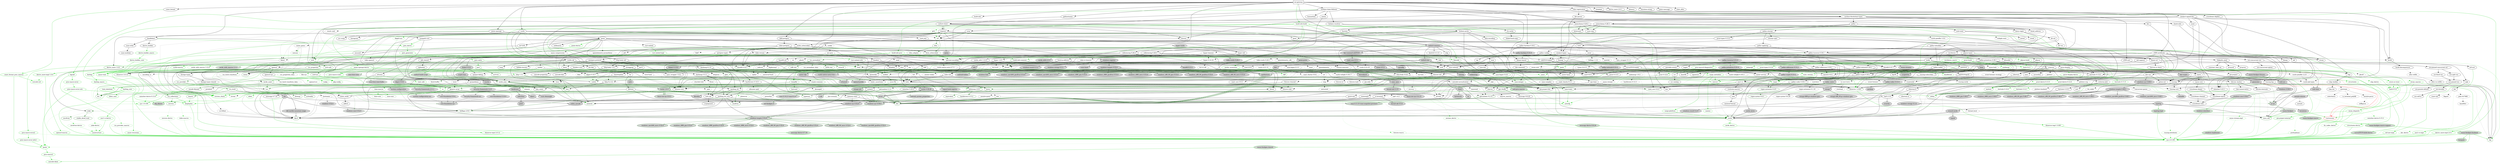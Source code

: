 digraph {
    0 [ label = "cat-gateway" shape = box]
    1 [ label = "anyhow" color = darkgreen]
    2 [ label = "base64 0.22.1" color = darkgreen]
    3 [ label = "bb8" ]
    4 [ label = "bb8-postgres" ]
    5 [ label = "bech32 0.11.0" ]
    6 [ label = "blake2b_simd" ]
    7 [ label = "build-info" ]
    8 [ label = "build-info-build" color = green3]
    9 [ label = "bytes" color = darkgreen]
    10 [ label = "c509-certificate" ]
    11 [ label = "cardano-blockchain-types" ]
    12 [ label = "cardano-chain-follower" ]
    13 [ label = "catalyst-signed-doc" ]
    14 [ label = "catalyst-types" ]
    15 [ label = "chrono" color = darkgreen]
    16 [ label = "clap" ]
    17 [ label = "const_format" ]
    18 [ label = "cpu-time" ]
    19 [ label = "crossbeam-skiplist" ]
    20 [ label = "dashmap 6.1.0" ]
    21 [ label = "derive_more 2.0.1" ]
    22 [ label = "dotenvy" ]
    23 [ label = "duration-string" ]
    24 [ label = "ed25519-dalek" ]
    25 [ label = "futures" ]
    26 [ label = "gethostname" ]
    27 [ label = "handlebars" ]
    28 [ label = "hex" ]
    29 [ label = "jsonschema 0.26.2" ]
    30 [ label = "local-ip-address" ]
    31 [ label = "memory-stats" ]
    32 [ label = "mime" color = darkgreen]
    33 [ label = "minijinja" ]
    34 [ label = "moka" ]
    35 [ label = "num-bigint 0.4.6" color = darkgreen]
    36 [ label = "num-traits" color = darkgreen]
    37 [ label = "oid-registry" ]
    38 [ label = "openssl" ]
    39 [ label = "pallas" ]
    40 [ label = "pallas-traverse 0.30.1" ]
    41 [ label = "panic-message" ]
    42 [ label = "poem" ]
    43 [ label = "poem-openapi" ]
    44 [ label = "poem-openapi-derive" color = green3]
    45 [ label = "prometheus" ]
    46 [ label = "rand 0.8.5" ]
    47 [ label = "rayon" ]
    48 [ label = "rbac-registration" ]
    49 [ label = "regex" color = darkgreen]
    50 [ label = "rust-embed" ]
    51 [ label = "scylla" ]
    52 [ label = "serde" color = darkgreen]
    53 [ label = "serde_json" color = darkgreen]
    54 [ label = "stats_alloc" ]
    55 [ label = "strum" ]
    56 [ label = "strum_macros" color = green3]
    57 [ label = "thiserror 1.0.69" color = darkgreen]
    58 [ label = "tokio" ]
    59 [ label = "tokio-postgres" ]
    60 [ label = "tracing" ]
    61 [ label = "tracing-subscriber" ]
    62 [ label = "ulid" ]
    63 [ label = "url" color = darkgreen]
    64 [ label = "uuid" ]
    65 [ label = "x509-cert" ]
    66 [ label = "async-trait" color = green3]
    67 [ label = "futures-util" ]
    68 [ label = "parking_lot" ]
    69 [ label = "arrayref" ]
    70 [ label = "arrayvec" ]
    71 [ label = "constant_time_eq" ]
    72 [ label = "bincode" color = darkgreen]
    73 [ label = "build-info-common" color = darkgreen]
    74 [ label = "build-info-proc" color = green3]
    75 [ label = "cargo_metadata" color = green3]
    76 [ label = "git2" color = green3, style = dashed]
    77 [ label = "glob" color = darkgreen]
    78 [ label = "pretty_assertions" color = green3]
    79 [ label = "rustc_version" color = green3]
    80 [ label = "zstd" color = darkgreen]
    81 [ label = "asn1-rs" ]
    82 [ label = "bimap" ]
    83 [ label = "minicbor 0.25.1" ]
    84 [ label = "oid" ]
    85 [ label = "once_cell" color = darkgreen]
    86 [ label = "thiserror 2.0.12" color = darkgreen]
    87 [ label = "cbork-utils" ]
    88 [ label = "dirs" ]
    89 [ label = "ouroboros" ]
    90 [ label = "crossbeam-channel" ]
    91 [ label = "crossbeam-epoch" ]
    92 [ label = "hickory-resolver" ]
    93 [ label = "http 1.3.1" color = darkgreen]
    94 [ label = "humantime" ]
    95 [ label = "logcall" color = green3]
    96 [ label = "memx" ]
    97 [ label = "mithril-client" ]
    98 [ label = "pallas-crypto 0.30.1" ]
    99 [ label = "pallas-hardano 0.30.1" ]
    100 [ label = "tar" ]
    101 [ label = "tracing-log" ]
    102 [ label = "ureq" ]
    103 [ label = "brotli" ]
    104 [ label = "coset" ]
    105 [ label = "jsonpath-rust" ]
    106 [ label = "jsonschema 0.28.3" ]
    107 [ label = "base64-url" ]
    108 [ label = "displaydoc" color = green3]
    109 [ label = "fluent-uri" ]
    110 [ label = "fmmap" ]
    111 [ label = "orx-concurrent-vec" ]
    112 [ label = "android-tzdata" color = darkgreen, style = "dashed,filled", fillcolor = lightgrey]
    113 [ label = "iana-time-zone" color = darkgreen, style = "dashed,filled", fillcolor = lightgrey]
    114 [ label = "js-sys" color = darkgreen, style = filled, fillcolor = lightgrey]
    115 [ label = "wasm-bindgen" color = darkgreen, style = filled, fillcolor = lightgrey]
    116 [ label = "windows-link" color = darkgreen, style = filled, fillcolor = lightgrey]
    117 [ label = "clap_builder" ]
    118 [ label = "clap_derive" color = green3, style = dashed]
    119 [ label = "const_format_proc_macros" color = green3]
    120 [ label = "libc" color = darkgreen]
    121 [ label = "winapi" style = filled, fillcolor = lightgrey]
    122 [ label = "crossbeam-utils" ]
    123 [ label = "cfg-if" color = darkgreen]
    124 [ label = "hashbrown 0.14.5" ]
    125 [ label = "lock_api" ]
    126 [ label = "parking_lot_core" ]
    127 [ label = "derive_more-impl 2.0.1" color = green3]
    128 [ label = "curve25519-dalek" ]
    129 [ label = "ed25519" ]
    130 [ label = "rand_core 0.6.4" color = darkgreen]
    131 [ label = "sha2" color = darkgreen]
    132 [ label = "subtle" color = darkgreen]
    133 [ label = "zeroize" ]
    134 [ label = "futures-channel" ]
    135 [ label = "futures-core" ]
    136 [ label = "futures-executor" style = dashed]
    137 [ label = "futures-io" ]
    138 [ label = "futures-sink" ]
    139 [ label = "futures-task" ]
    140 [ label = "rustix 0.38.44" style = filled, fillcolor = lightgrey]
    141 [ label = "windows-targets 0.52.6" color = darkgreen, style = filled, fillcolor = lightgrey]
    142 [ label = "derive_builder" ]
    143 [ label = "log" color = darkgreen]
    144 [ label = "num-order" ]
    145 [ label = "pest" color = darkgreen]
    146 [ label = "pest_derive" color = green3]
    147 [ label = "ahash" ]
    148 [ label = "bytecount" ]
    149 [ label = "email_address" ]
    150 [ label = "fancy-regex" ]
    151 [ label = "fraction" ]
    152 [ label = "idna" color = darkgreen]
    153 [ label = "itoa" color = darkgreen]
    154 [ label = "num-cmp" ]
    155 [ label = "percent-encoding" color = darkgreen]
    156 [ label = "referencing 0.26.2" ]
    157 [ label = "regex-syntax 0.8.5" color = darkgreen]
    158 [ label = "reqwest" ]
    159 [ label = "uuid-simd" ]
    160 [ label = "neli" style = filled, fillcolor = lightgrey]
    161 [ label = "windows-sys 0.59.0" color = darkgreen, style = filled, fillcolor = lightgrey]
    162 [ label = "windows-sys 0.52.0" style = filled, fillcolor = lightgrey]
    163 [ label = "async-lock" style = dashed]
    164 [ label = "event-listener" style = dashed]
    165 [ label = "loom" style = filled, fillcolor = lightgrey]
    166 [ label = "portable-atomic" ]
    167 [ label = "smallvec" color = darkgreen]
    168 [ label = "tagptr" ]
    169 [ label = "num-integer" color = darkgreen]
    170 [ label = "autocfg" color = green3]
    171 [ label = "bitflags 2.9.0" color = darkgreen]
    172 [ label = "foreign-types" ]
    173 [ label = "openssl-macros" color = green3]
    174 [ label = "openssl-sys" ]
    175 [ label = "pallas-addresses 0.30.1" ]
    176 [ label = "pallas-codec 0.30.1" ]
    177 [ label = "pallas-configs" ]
    178 [ label = "pallas-network 0.30.1" ]
    179 [ label = "pallas-primitives 0.30.1" ]
    180 [ label = "pallas-txbuilder" ]
    181 [ label = "pallas-utxorpc" ]
    182 [ label = "itertools 0.13.0" ]
    183 [ label = "paste" color = green3]
    184 [ label = "async-compression" style = dashed]
    185 [ label = "cookie" style = dashed]
    186 [ label = "headers" ]
    187 [ label = "http-body-util" ]
    188 [ label = "hyper 1.6.0" ]
    189 [ label = "hyper-util" ]
    190 [ label = "mime_guess" style = dashed]
    191 [ label = "multer" style = dashed]
    192 [ label = "nix" style = filled, fillcolor = lightgrey]
    193 [ label = "opentelemetry" style = dashed]
    194 [ label = "opentelemetry-prometheus" style = dashed]
    195 [ label = "pin-project-lite" ]
    196 [ label = "poem-derive" color = green3]
    197 [ label = "quick-xml" ]
    198 [ label = "rfc7239" ]
    199 [ label = "serde_urlencoded" ]
    200 [ label = "serde_yaml" color = darkgreen]
    201 [ label = "sync_wrapper 1.0.2" ]
    202 [ label = "tempfile" color = darkgreen]
    203 [ label = "time" style = dashed]
    204 [ label = "tokio-stream" ]
    205 [ label = "tokio-util" ]
    206 [ label = "wildmatch" ]
    207 [ label = "derive_more 1.0.0" color = darkgreen]
    208 [ label = "indexmap 2.8.0" color = darkgreen]
    209 [ label = "darling" color = green3]
    210 [ label = "proc-macro-crate" color = green3]
    211 [ label = "proc-macro2" color = green3]
    212 [ label = "quote" color = green3]
    213 [ label = "syn 2.0.100" color = green3]
    214 [ label = "fnv" color = darkgreen]
    215 [ label = "lazy_static" ]
    216 [ label = "memchr" color = darkgreen]
    217 [ label = "protobuf" style = dashed]
    218 [ label = "rand_chacha 0.3.1" ]
    219 [ label = "either" color = darkgreen]
    220 [ label = "rayon-core" ]
    221 [ label = "der-parser" ]
    222 [ label = "aho-corasick" color = darkgreen, style = dashed]
    223 [ label = "regex-automata 0.4.9" color = darkgreen]
    224 [ label = "rust-embed-impl" color = green3]
    225 [ label = "rust-embed-utils" color = darkgreen]
    226 [ label = "walkdir" color = darkgreen]
    227 [ label = "arc-swap" ]
    228 [ label = "byteorder" ]
    229 [ label = "dashmap 5.5.3" ]
    230 [ label = "histogram" ]
    231 [ label = "lz4_flex" ]
    232 [ label = "rand_pcg" ]
    233 [ label = "scylla-cql" ]
    234 [ label = "scylla-macros" color = green3]
    235 [ label = "snap" ]
    236 [ label = "socket2" ]
    237 [ label = "tokio-openssl" style = dashed]
    238 [ label = "serde_derive" color = green3]
    239 [ label = "ryu" color = darkgreen]
    240 [ label = "heck 0.5.0" color = green3]
    241 [ label = "rustversion" color = red]
    242 [ label = "thiserror-impl 1.0.69" color = green3]
    243 [ label = "backtrace" style = filled, fillcolor = lightgrey]
    244 [ label = "mio" style = dashed]
    245 [ label = "signal-hook-registry" style = "dashed,filled", fillcolor = lightgrey]
    246 [ label = "tokio-macros" color = green3, style = dashed]
    247 [ label = "fallible-iterator" ]
    248 [ label = "phf" ]
    249 [ label = "postgres-protocol" ]
    250 [ label = "postgres-types" ]
    251 [ label = "rand 0.9.0" ]
    252 [ label = "whoami" ]
    253 [ label = "tracing-attributes" color = green3, style = dashed]
    254 [ label = "tracing-core" ]
    255 [ label = "matchers" style = dashed]
    256 [ label = "nu-ansi-term" style = dashed]
    257 [ label = "sharded-slab" style = dashed]
    258 [ label = "thread_local" style = dashed]
    259 [ label = "tracing-serde" style = dashed]
    260 [ label = "web-time" style = filled, fillcolor = lightgrey]
    261 [ label = "form_urlencoded" color = darkgreen]
    262 [ label = "getrandom 0.3.2" color = darkgreen, style = dashed]
    263 [ label = "const-oid" ]
    264 [ label = "der" ]
    265 [ label = "sha1" ]
    266 [ label = "signature" ]
    267 [ label = "spki" ]
    268 [ label = "tls_codec" style = dashed]
    269 [ label = "futures-macro" color = green3, style = dashed]
    270 [ label = "pin-utils" ]
    271 [ label = "slab" style = dashed]
    272 [ label = "semver" color = darkgreen]
    273 [ label = "proc-macro-error2" color = green3]
    274 [ label = "camino" color = green3]
    275 [ label = "cargo-platform" color = green3]
    276 [ label = "libgit2-sys" color = green3, style = dashed]
    277 [ label = "diff" color = green3]
    278 [ label = "yansi" color = green3]
    279 [ label = "zstd-safe" color = darkgreen]
    280 [ label = "asn1-rs-derive" color = green3]
    281 [ label = "asn1-rs-impl" color = green3]
    282 [ label = "nom" ]
    283 [ label = "rusticata-macros" ]
    284 [ label = "half 2.5.0" ]
    285 [ label = "minicbor-derive 0.15.3" color = green3, style = dashed]
    286 [ label = "thiserror-impl 2.0.12" color = green3]
    287 [ label = "dirs-sys" ]
    288 [ label = "aliasable" ]
    289 [ label = "ouroboros_macro" color = green3]
    290 [ label = "static_assertions" ]
    291 [ label = "hickory-proto" ]
    292 [ label = "ipconfig" style = "dashed,filled", fillcolor = lightgrey]
    293 [ label = "lru-cache" ]
    294 [ label = "resolv-conf" style = dashed]
    295 [ label = "rustls 0.21.12" style = dashed]
    296 [ label = "tokio-rustls 0.24.1" style = dashed]
    297 [ label = "proc-macro-error" color = green3]
    298 [ label = "cpufeatures" color = darkgreen, style = filled, fillcolor = lightgrey]
    299 [ label = "async-recursion" color = green3]
    300 [ label = "flate2" style = dashed]
    301 [ label = "flume" style = dashed]
    302 [ label = "getrandom 0.2.15" color = darkgreen]
    303 [ label = "mithril-common" style = filled, fillcolor = lightgrey]
    304 [ label = "slog" ]
    305 [ label = "cryptoxide" ]
    306 [ label = "binary-layout" ]
    307 [ label = "tap" ]
    308 [ label = "filetime" ]
    309 [ label = "xattr" style = "dashed,filled", fillcolor = lightgrey]
    310 [ label = "rustls 0.23.25" style = dashed]
    311 [ label = "rustls-native-certs 0.7.3" style = dashed]
    312 [ label = "rustls-pki-types" style = dashed]
    313 [ label = "webpki-roots" style = dashed]
    314 [ label = "alloc-no-stdlib" ]
    315 [ label = "alloc-stdlib" style = dashed]
    316 [ label = "brotli-decompressor" ]
    317 [ label = "ciborium" ]
    318 [ label = "ciborium-io" ]
    319 [ label = "referencing 0.28.3" ]
    320 [ label = "borrow-or-share" ]
    321 [ label = "ref-cast" ]
    322 [ label = "enum_dispatch" color = green3]
    323 [ label = "fs4" style = dashed]
    324 [ label = "memmap2" ]
    325 [ label = "parse-display" ]
    326 [ label = "orx-concurrent-option" ]
    327 [ label = "orx-fixed-vec" ]
    328 [ label = "orx-pinned-concurrent-col" ]
    329 [ label = "orx-pinned-vec" ]
    330 [ label = "orx-pseudo-default" ]
    331 [ label = "orx-split-vec" ]
    332 [ label = "android_system_properties" color = darkgreen, style = "dashed,filled", fillcolor = lightgrey]
    333 [ label = "core-foundation-sys" color = darkgreen, style = "dashed,filled", fillcolor = lightgrey]
    334 [ label = "iana-time-zone-haiku" color = darkgreen, style = "dashed,filled", fillcolor = lightgrey]
    335 [ label = "windows-core 0.52.0" color = darkgreen, style = "dashed,filled", fillcolor = lightgrey]
    336 [ label = "wasm-bindgen-macro" color = green3, style = filled, fillcolor = lightgrey]
    337 [ label = "anstream" style = dashed]
    338 [ label = "anstyle" ]
    339 [ label = "clap_lex" ]
    340 [ label = "strsim" color = darkgreen, style = dashed]
    341 [ label = "unicode-xid" color = green3]
    342 [ label = "winapi-i686-pc-windows-gnu" style = filled, fillcolor = lightgrey]
    343 [ label = "winapi-x86_64-pc-windows-gnu" style = filled, fillcolor = lightgrey]
    344 [ label = "allocator-api2" style = dashed]
    345 [ label = "scopeguard" ]
    346 [ label = "redox_syscall" style = filled, fillcolor = lightgrey]
    347 [ label = "curve25519-dalek-derive" color = green3, style = filled, fillcolor = lightgrey]
    348 [ label = "digest 0.10.7" color = darkgreen]
    349 [ label = "fiat-crypto" style = filled, fillcolor = lightgrey]
    350 [ label = "pkcs8" style = dashed]
    351 [ label = "zeroize_derive" color = green3, style = dashed]
    352 [ label = "errno" color = darkgreen, style = filled, fillcolor = lightgrey]
    353 [ label = "linux-raw-sys 0.4.15" style = filled, fillcolor = lightgrey]
    354 [ label = "windows_aarch64_gnullvm 0.52.6" color = darkgreen, style = filled, fillcolor = lightgrey]
    355 [ label = "windows_aarch64_msvc 0.52.6" color = darkgreen, style = filled, fillcolor = lightgrey]
    356 [ label = "windows_i686_gnu 0.52.6" color = darkgreen, style = filled, fillcolor = lightgrey]
    357 [ label = "windows_i686_gnullvm 0.52.6" color = darkgreen, style = filled, fillcolor = lightgrey]
    358 [ label = "windows_i686_msvc 0.52.6" color = darkgreen, style = filled, fillcolor = lightgrey]
    359 [ label = "windows_x86_64_gnu 0.52.6" color = darkgreen, style = filled, fillcolor = lightgrey]
    360 [ label = "windows_x86_64_gnullvm 0.52.6" color = darkgreen, style = filled, fillcolor = lightgrey]
    361 [ label = "windows_x86_64_msvc 0.52.6" color = darkgreen, style = filled, fillcolor = lightgrey]
    362 [ label = "derive_builder_macro" color = green3]
    363 [ label = "num-modular" ]
    364 [ label = "ucd-trie" color = darkgreen]
    365 [ label = "pest_generator" color = green3]
    366 [ label = "version_check" color = green3]
    367 [ label = "zerocopy 0.7.35" ]
    368 [ label = "bit-set" ]
    369 [ label = "num" ]
    370 [ label = "idna_adapter" color = darkgreen]
    371 [ label = "utf8_iter" color = darkgreen]
    372 [ label = "encoding_rs" style = dashed]
    373 [ label = "h2 0.4.8" style = dashed]
    374 [ label = "http-body 1.0.1" ]
    375 [ label = "hyper-rustls" style = "dashed,filled", fillcolor = lightgrey]
    376 [ label = "ipnet" ]
    377 [ label = "quinn" style = "dashed,filled", fillcolor = lightgrey]
    378 [ label = "rustls-native-certs 0.8.1" style = "dashed,filled", fillcolor = lightgrey]
    379 [ label = "rustls-pemfile 2.2.0" style = dashed]
    380 [ label = "system-configuration" style = "dashed,filled", fillcolor = lightgrey]
    381 [ label = "tokio-rustls 0.26.2" style = "dashed,filled", fillcolor = lightgrey]
    382 [ label = "tower 0.5.2" style = filled, fillcolor = lightgrey]
    383 [ label = "tower-service" ]
    384 [ label = "wasm-bindgen-futures" style = filled, fillcolor = lightgrey]
    385 [ label = "wasm-streams" style = "dashed,filled", fillcolor = lightgrey]
    386 [ label = "web-sys" style = filled, fillcolor = lightgrey]
    387 [ label = "windows-registry" style = filled, fillcolor = lightgrey]
    388 [ label = "outref" ]
    389 [ label = "vsimd" ]
    390 [ label = "neli-proc-macros" color = green3, style = filled, fillcolor = lightgrey]
    391 [ label = "event-listener-strategy" style = dashed]
    392 [ label = "concurrent-queue" style = dashed]
    393 [ label = "parking" style = "dashed,filled", fillcolor = lightgrey]
    394 [ label = "generator" style = filled, fillcolor = lightgrey]
    395 [ label = "scoped-tls" style = filled, fillcolor = lightgrey]
    396 [ label = "foreign-types-shared" ]
    397 [ label = "cc" color = green3]
    398 [ label = "openssl-src" color = green3, style = dashed]
    399 [ label = "pkg-config" color = green3]
    400 [ label = "vcpkg" color = green3]
    401 [ label = "base58" ]
    402 [ label = "bech32 0.9.1" ]
    403 [ label = "crc" ]
    404 [ label = "minicbor 0.20.0" ]
    405 [ label = "num-rational" ]
    406 [ label = "serde_with 3.12.0" ]
    407 [ label = "criterion" ]
    408 [ label = "pallas-wallet" ]
    409 [ label = "pallas-applying" ]
    410 [ label = "prost-types 0.13.5" ]
    411 [ label = "utxorpc-spec" ]
    412 [ label = "aes-gcm" style = dashed]
    413 [ label = "hkdf" style = dashed]
    414 [ label = "hmac" ]
    415 [ label = "base64 0.21.7" ]
    416 [ label = "headers-core" ]
    417 [ label = "httpdate" ]
    418 [ label = "httparse" style = dashed]
    419 [ label = "want" style = dashed]
    420 [ label = "unicase" color = darkgreen, style = dashed]
    421 [ label = "spin" style = dashed]
    422 [ label = "cfg_aliases" color = green3, style = filled, fillcolor = lightgrey]
    423 [ label = "opentelemetry_sdk" style = dashed]
    424 [ label = "uncased" ]
    425 [ label = "unsafe-libyaml" color = darkgreen]
    426 [ label = "fastrand" color = darkgreen]
    427 [ label = "rustix 1.0.3" color = darkgreen, style = filled, fillcolor = lightgrey]
    428 [ label = "deranged" style = dashed]
    429 [ label = "num-conv" color = darkgreen, style = dashed]
    430 [ label = "powerfmt" style = dashed]
    431 [ label = "time-core" color = darkgreen, style = dashed]
    432 [ label = "time-macros" color = green3, style = dashed]
    433 [ label = "derive_more-impl 1.0.0" color = green3]
    434 [ label = "equivalent" color = darkgreen]
    435 [ label = "hashbrown 0.15.2" color = darkgreen]
    436 [ label = "darling_core" color = green3]
    437 [ label = "darling_macro" color = green3]
    438 [ label = "toml_edit" color = green3]
    439 [ label = "unicode-ident" color = green3]
    440 [ label = "ppv-lite86" ]
    441 [ label = "crossbeam-deque" ]
    442 [ label = "same-file" color = darkgreen]
    443 [ label = "winapi-util" color = darkgreen, style = filled, fillcolor = lightgrey]
    444 [ label = "twox-hash" style = dashed]
    445 [ label = "bigdecimal" style = dashed]
    446 [ label = "num-bigint 0.3.3" style = dashed]
    447 [ label = "secrecy" style = dashed]
    448 [ label = "stable_deref_trait" color = darkgreen]
    449 [ label = "yoke" color = darkgreen]
    450 [ label = "addr2line" style = filled, fillcolor = lightgrey]
    451 [ label = "miniz_oxide" ]
    452 [ label = "object" style = filled, fillcolor = lightgrey]
    453 [ label = "rustc-demangle" style = filled, fillcolor = lightgrey]
    454 [ label = "wasi 0.11.0+wasi-snapshot-preview1" color = darkgreen, style = filled, fillcolor = lightgrey]
    455 [ label = "phf_shared" ]
    456 [ label = "md-5" ]
    457 [ label = "stringprep" ]
    458 [ label = "rand_chacha 0.9.0" style = dashed]
    459 [ label = "rand_core 0.9.3" ]
    460 [ label = "zerocopy 0.8.24" ]
    461 [ label = "wasite" style = filled, fillcolor = lightgrey]
    462 [ label = "valuable" style = "dashed,filled", fillcolor = lightgrey]
    463 [ label = "regex-automata 0.1.10" style = dashed]
    464 [ label = "overload" style = dashed]
    465 [ label = "r-efi" color = darkgreen, style = "dashed,filled", fillcolor = lightgrey]
    466 [ label = "wasi 0.14.2+wasi-0.2.4" color = darkgreen, style = "dashed,filled", fillcolor = lightgrey]
    467 [ label = "der_derive" color = green3, style = dashed]
    468 [ label = "flagset" style = dashed]
    469 [ label = "pem-rfc7468" style = dashed]
    470 [ label = "base64ct" style = dashed]
    471 [ label = "tls_codec_derive" color = green3, style = dashed]
    472 [ label = "proc-macro-error-attr2" color = green3]
    473 [ label = "libz-sys" color = green3, style = dashed]
    474 [ label = "zstd-sys" color = darkgreen]
    475 [ label = "synstructure" color = green3]
    476 [ label = "minimal-lexical" ]
    477 [ label = "crunchy" style = filled, fillcolor = lightgrey]
    478 [ label = "option-ext" ]
    479 [ label = "redox_users" style = filled, fillcolor = lightgrey]
    480 [ label = "windows-sys 0.48.0" style = filled, fillcolor = lightgrey]
    481 [ label = "heck 0.4.1" color = green3]
    482 [ label = "proc-macro2-diagnostics" color = green3]
    483 [ label = "data-encoding" ]
    484 [ label = "enum-as-inner" color = green3]
    485 [ label = "rustls-pemfile 1.0.4" style = dashed]
    486 [ label = "tinyvec" ]
    487 [ label = "widestring" style = "dashed,filled", fillcolor = lightgrey]
    488 [ label = "winreg" style = "dashed,filled", fillcolor = lightgrey]
    489 [ label = "linked-hash-map" ]
    490 [ label = "hostname" style = dashed]
    491 [ label = "ring" style = dashed]
    492 [ label = "rustls-webpki 0.101.7" style = dashed]
    493 [ label = "sct" style = dashed]
    494 [ label = "proc-macro-error-attr" color = green3]
    495 [ label = "syn 1.0.109" color = green3]
    496 [ label = "crc32fast" style = dashed]
    497 [ label = "nanorand" style = dashed]
    498 [ label = "blake2 0.10.6" style = filled, fillcolor = lightgrey]
    499 [ label = "ckb-merkle-mountain-range" style = filled, fillcolor = lightgrey]
    500 [ label = "fixed" style = filled, fillcolor = lightgrey]
    501 [ label = "kes-summed-ed25519" style = filled, fillcolor = lightgrey]
    502 [ label = "mithril-build-script" color = green3, style = filled, fillcolor = lightgrey]
    503 [ label = "mithril-stm" style = filled, fillcolor = lightgrey]
    504 [ label = "pallas-addresses 0.31.0" style = "dashed,filled", fillcolor = lightgrey]
    505 [ label = "pallas-codec 0.31.0" style = "dashed,filled", fillcolor = lightgrey]
    506 [ label = "pallas-hardano 0.31.0" style = "dashed,filled", fillcolor = lightgrey]
    507 [ label = "pallas-network 0.31.0" style = "dashed,filled", fillcolor = lightgrey]
    508 [ label = "pallas-primitives 0.31.0" style = "dashed,filled", fillcolor = lightgrey]
    509 [ label = "pallas-traverse 0.31.0" style = "dashed,filled", fillcolor = lightgrey]
    510 [ label = "serde_bytes" style = filled, fillcolor = lightgrey]
    511 [ label = "typetag" style = filled, fillcolor = lightgrey]
    512 [ label = "doc-comment" ]
    513 [ label = "libredox" style = filled, fillcolor = lightgrey]
    514 [ label = "rustls-webpki 0.103.1" style = dashed]
    515 [ label = "openssl-probe" style = "dashed,filled", fillcolor = lightgrey]
    516 [ label = "schannel" style = "dashed,filled", fillcolor = lightgrey]
    517 [ label = "security-framework 2.11.1" style = "dashed,filled", fillcolor = lightgrey]
    518 [ label = "ciborium-ll" ]
    519 [ label = "ref-cast-impl" color = green3]
    520 [ label = "parse-display-derive" color = green3]
    521 [ label = "orx-iterable" ]
    522 [ label = "wasm-bindgen-macro-support" color = green3, style = filled, fillcolor = lightgrey]
    523 [ label = "anstyle-parse" style = dashed]
    524 [ label = "anstyle-query" style = dashed]
    525 [ label = "anstyle-wincon" style = "dashed,filled", fillcolor = lightgrey]
    526 [ label = "colorchoice" style = dashed]
    527 [ label = "is_terminal_polyfill" style = dashed]
    528 [ label = "utf8parse" style = dashed]
    529 [ label = "block-buffer" color = darkgreen, style = dashed]
    530 [ label = "crypto-common" color = darkgreen]
    531 [ label = "derive_builder_core" color = green3]
    532 [ label = "pest_meta" color = green3]
    533 [ label = "zerocopy-derive 0.7.35" color = green3, style = filled, fillcolor = lightgrey]
    534 [ label = "bit-vec" ]
    535 [ label = "num-complex" ]
    536 [ label = "num-iter" ]
    537 [ label = "icu_normalizer" color = darkgreen]
    538 [ label = "icu_properties" color = darkgreen]
    539 [ label = "atomic-waker" style = dashed]
    540 [ label = "quinn-proto" style = "dashed,filled", fillcolor = lightgrey]
    541 [ label = "quinn-udp" style = "dashed,filled", fillcolor = lightgrey]
    542 [ label = "rustc-hash" style = "dashed,filled", fillcolor = lightgrey]
    543 [ label = "security-framework 3.2.0" style = "dashed,filled", fillcolor = lightgrey]
    544 [ label = "core-foundation 0.9.4" style = "dashed,filled", fillcolor = lightgrey]
    545 [ label = "system-configuration-sys" style = "dashed,filled", fillcolor = lightgrey]
    546 [ label = "tower-layer" ]
    547 [ label = "windows-result 0.3.2" style = filled, fillcolor = lightgrey]
    548 [ label = "windows-strings 0.3.1" style = filled, fillcolor = lightgrey]
    549 [ label = "windows-targets 0.53.0" style = filled, fillcolor = lightgrey]
    550 [ label = "windows 0.58.0" style = filled, fillcolor = lightgrey]
    551 [ label = "jobserver" color = green3, style = dashed]
    552 [ label = "shlex" color = green3]
    553 [ label = "crc-catalog" ]
    554 [ label = "half 1.8.3" style = dashed]
    555 [ label = "minicbor-derive 0.13.0" color = green3, style = dashed]
    556 [ label = "indexmap 1.9.3" style = dashed]
    557 [ label = "serde_with_macros 3.12.0" color = green3, style = dashed]
    558 [ label = "anes" ]
    559 [ label = "cast" ]
    560 [ label = "criterion-plot" ]
    561 [ label = "is-terminal" ]
    562 [ label = "itertools 0.10.5" ]
    563 [ label = "oorandom" ]
    564 [ label = "plotters" style = dashed]
    565 [ label = "tinytemplate" ]
    566 [ label = "bip39" ]
    567 [ label = "ed25519-bip32" ]
    568 [ label = "prost 0.13.5" ]
    569 [ label = "pbjson" ]
    570 [ label = "pbjson-types" ]
    571 [ label = "prost 0.12.6" color = darkgreen]
    572 [ label = "tonic" ]
    573 [ label = "aead" style = dashed]
    574 [ label = "aes" style = dashed]
    575 [ label = "cipher" style = dashed]
    576 [ label = "ctr" style = dashed]
    577 [ label = "ghash" style = dashed]
    578 [ label = "try-lock" style = dashed]
    579 [ label = "linux-raw-sys 0.9.3" color = darkgreen, style = filled, fillcolor = lightgrey]
    580 [ label = "ident_case" color = green3]
    581 [ label = "toml_datetime" color = green3]
    582 [ label = "winnow" color = green3, style = dashed]
    583 [ label = "libm" style = dashed]
    584 [ label = "yoke-derive" color = green3, style = dashed]
    585 [ label = "zerofrom" color = darkgreen]
    586 [ label = "gimli" style = filled, fillcolor = lightgrey]
    587 [ label = "adler2" ]
    588 [ label = "siphasher" ]
    589 [ label = "unicode-bidi" ]
    590 [ label = "unicode-normalization" ]
    591 [ label = "unicode-properties" ]
    592 [ label = "zerocopy-derive 0.8.24" color = green3, style = filled, fillcolor = lightgrey]
    593 [ label = "regex-syntax 0.6.29" style = dashed]
    594 [ label = "wit-bindgen-rt" color = darkgreen, style = "dashed,filled", fillcolor = lightgrey]
    595 [ label = "windows-targets 0.48.5" style = filled, fillcolor = lightgrey]
    596 [ label = "tinyvec_macros" style = dashed]
    597 [ label = "windows 0.52.0" style = "dashed,filled", fillcolor = lightgrey]
    598 [ label = "untrusted" style = dashed]
    599 [ label = "az" style = filled, fillcolor = lightgrey]
    600 [ label = "bytemuck" style = filled, fillcolor = lightgrey]
    601 [ label = "typenum" color = darkgreen]
    602 [ label = "blake2 0.9.2" style = filled, fillcolor = lightgrey]
    603 [ label = "rand_core 0.5.1" style = filled, fillcolor = lightgrey]
    604 [ label = "serde_with 2.3.3" style = "dashed,filled", fillcolor = lightgrey]
    605 [ label = "blst" style = filled, fillcolor = lightgrey]
    606 [ label = "pallas-crypto 0.31.0" style = "dashed,filled", fillcolor = lightgrey]
    607 [ label = "erased-serde" style = filled, fillcolor = lightgrey]
    608 [ label = "inventory" style = filled, fillcolor = lightgrey]
    609 [ label = "typetag-impl" color = green3, style = filled, fillcolor = lightgrey]
    610 [ label = "security-framework-sys" style = "dashed,filled", fillcolor = lightgrey]
    611 [ label = "structmeta" color = green3]
    612 [ label = "orx-self-or" ]
    613 [ label = "wasm-bindgen-backend" color = green3, style = filled, fillcolor = lightgrey]
    614 [ label = "wasm-bindgen-shared" color = green3, style = filled, fillcolor = lightgrey]
    615 [ label = "generic-array" color = darkgreen]
    616 [ label = "icu_collections" color = darkgreen]
    617 [ label = "icu_normalizer_data" color = darkgreen, style = dashed]
    618 [ label = "icu_provider" color = darkgreen]
    619 [ label = "utf16_iter" color = darkgreen]
    620 [ label = "write16" color = darkgreen]
    621 [ label = "zerovec" color = darkgreen]
    622 [ label = "icu_locid_transform" color = darkgreen, style = dashed]
    623 [ label = "icu_properties_data" color = darkgreen, style = dashed]
    624 [ label = "tinystr" color = darkgreen]
    625 [ label = "core-foundation 0.10.0" style = "dashed,filled", fillcolor = lightgrey]
    626 [ label = "windows_aarch64_gnullvm 0.53.0" style = filled, fillcolor = lightgrey]
    627 [ label = "windows_aarch64_msvc 0.53.0" style = filled, fillcolor = lightgrey]
    628 [ label = "windows_i686_gnu 0.53.0" style = filled, fillcolor = lightgrey]
    629 [ label = "windows_i686_gnullvm 0.53.0" style = filled, fillcolor = lightgrey]
    630 [ label = "windows_i686_msvc 0.53.0" style = filled, fillcolor = lightgrey]
    631 [ label = "windows_x86_64_gnu 0.53.0" style = filled, fillcolor = lightgrey]
    632 [ label = "windows_x86_64_gnullvm 0.53.0" style = filled, fillcolor = lightgrey]
    633 [ label = "windows_x86_64_msvc 0.53.0" style = filled, fillcolor = lightgrey]
    634 [ label = "windows-core 0.58.0" style = filled, fillcolor = lightgrey]
    635 [ label = "hashbrown 0.12.3" style = dashed]
    636 [ label = "hermit-abi 0.5.0" style = filled, fillcolor = lightgrey]
    637 [ label = "plotters-backend" style = dashed]
    638 [ label = "plotters-svg" style = dashed]
    639 [ label = "bitcoin_hashes" ]
    640 [ label = "prost-derive 0.13.5" color = green3, style = dashed]
    641 [ label = "pbjson-build" color = green3]
    642 [ label = "prost-build" color = green3]
    643 [ label = "prost-derive 0.12.6" color = green3, style = dashed]
    644 [ label = "async-stream" style = dashed]
    645 [ label = "axum" style = dashed]
    646 [ label = "h2 0.3.26" style = dashed]
    647 [ label = "http 0.2.12" ]
    648 [ label = "http-body 0.4.6" ]
    649 [ label = "hyper 0.14.32" style = dashed]
    650 [ label = "hyper-timeout" style = dashed]
    651 [ label = "pin-project" ]
    652 [ label = "tower 0.4.13" style = dashed]
    653 [ label = "inout" style = dashed]
    654 [ label = "opaque-debug" ]
    655 [ label = "polyval" style = dashed]
    656 [ label = "zerofrom-derive" color = green3, style = dashed]
    657 [ label = "windows_aarch64_gnullvm 0.48.5" style = filled, fillcolor = lightgrey]
    658 [ label = "windows_aarch64_msvc 0.48.5" style = filled, fillcolor = lightgrey]
    659 [ label = "windows_i686_gnu 0.48.5" style = filled, fillcolor = lightgrey]
    660 [ label = "windows_i686_msvc 0.48.5" style = filled, fillcolor = lightgrey]
    661 [ label = "windows_x86_64_gnu 0.48.5" style = filled, fillcolor = lightgrey]
    662 [ label = "windows_x86_64_gnullvm 0.48.5" style = filled, fillcolor = lightgrey]
    663 [ label = "windows_x86_64_msvc 0.48.5" style = filled, fillcolor = lightgrey]
    664 [ label = "crypto-mac" style = filled, fillcolor = lightgrey]
    665 [ label = "digest 0.9.0" style = filled, fillcolor = lightgrey]
    666 [ label = "base64 0.13.1" style = "dashed,filled", fillcolor = lightgrey]
    667 [ label = "serde_with_macros 2.3.3" color = green3, style = "dashed,filled", fillcolor = lightgrey]
    668 [ label = "threadpool" style = filled, fillcolor = lightgrey]
    669 [ label = "typeid" style = filled, fillcolor = lightgrey]
    670 [ label = "structmeta-derive" color = green3]
    671 [ label = "bumpalo" color = green3, style = filled, fillcolor = lightgrey]
    672 [ label = "icu_locid" color = darkgreen]
    673 [ label = "icu_provider_macros" color = green3, style = dashed]
    674 [ label = "writeable" color = darkgreen]
    675 [ label = "zerovec-derive" color = green3, style = dashed]
    676 [ label = "icu_locid_transform_data" color = darkgreen, style = dashed]
    677 [ label = "windows-implement" color = green3, style = filled, fillcolor = lightgrey]
    678 [ label = "windows-interface" color = green3, style = filled, fillcolor = lightgrey]
    679 [ label = "windows-result 0.2.0" style = filled, fillcolor = lightgrey]
    680 [ label = "windows-strings 0.1.0" style = filled, fillcolor = lightgrey]
    681 [ label = "bitcoin-internals" ]
    682 [ label = "hex-conservative" ]
    683 [ label = "itertools 0.14.0" color = green3, style = dashed]
    684 [ label = "itertools 0.11.0" color = green3]
    685 [ label = "prost-types 0.12.6" color = green3]
    686 [ label = "itertools 0.12.1" color = green3]
    687 [ label = "multimap" color = green3]
    688 [ label = "petgraph" color = green3]
    689 [ label = "prettyplease" color = green3, style = dashed]
    690 [ label = "async-stream-impl" color = green3, style = dashed]
    691 [ label = "axum-core" style = dashed]
    692 [ label = "bitflags 1.3.2" style = dashed]
    693 [ label = "matchit" style = dashed]
    694 [ label = "sync_wrapper 0.1.2" style = dashed]
    695 [ label = "tokio-io-timeout" style = dashed]
    696 [ label = "pin-project-internal" color = green3]
    697 [ label = "universal-hash" style = dashed]
    698 [ label = "num_cpus" style = filled, fillcolor = lightgrey]
    699 [ label = "litemap" color = darkgreen]
    700 [ label = "fixedbitset" color = green3]
    701 [ label = "hermit-abi 0.3.9" style = filled, fillcolor = lightgrey]
    0 -> 4 [ ]
    0 -> 7 [ ]
    0 -> 8 [ color = green3]
    0 -> 12 [ ]
    0 -> 13 [ ]
    0 -> 17 [ ]
    0 -> 21 [ ]
    0 -> 22 [ ]
    0 -> 23 [ ]
    0 -> 26 [ ]
    0 -> 27 [ ]
    0 -> 29 [ ]
    0 -> 30 [ ]
    0 -> 31 [ ]
    0 -> 33 [ ]
    0 -> 41 [ ]
    0 -> 43 [ ]
    0 -> 48 [ ]
    0 -> 51 [ ]
    0 -> 54 [ ]
    0 -> 62 [ ]
    3 -> 66 [ color = green3]
    3 -> 67 [ ]
    3 -> 58 [ ]
    4 -> 3 [ ]
    4 -> 59 [ ]
    6 -> 69 [ ]
    6 -> 70 [ ]
    6 -> 71 [ ]
    7 -> 74 [ color = green3]
    8 -> 1 [ color = green3]
    8 -> 2 [ color = green3]
    8 -> 72 [ color = green3]
    8 -> 73 [ color = green3]
    8 -> 75 [ color = green3]
    8 -> 76 [ color = green3, style = dotted]
    8 -> 77 [ color = green3]
    8 -> 78 [ color = green3]
    8 -> 79 [ color = green3]
    8 -> 80 [ color = green3]
    10 -> 1 [ ]
    10 -> 82 [ ]
    10 -> 24 [ ]
    10 -> 28 [ ]
    10 -> 83 [ ]
    10 -> 84 [ ]
    10 -> 37 [ ]
    10 -> 49 [ ]
    10 -> 55 [ ]
    10 -> 86 [ ]
    11 -> 14 [ ]
    11 -> 87 [ ]
    11 -> 20 [ ]
    11 -> 88 [ ]
    11 -> 89 [ ]
    11 -> 39 [ ]
    11 -> 55 [ ]
    12 -> 11 [ ]
    12 -> 18 [ ]
    12 -> 19 [ ]
    12 -> 92 [ ]
    12 -> 94 [ ]
    12 -> 95 [ color = green3]
    12 -> 96 [ ]
    12 -> 97 [ ]
    12 -> 34 [ ]
    12 -> 99 [ ]
    12 -> 102 [ ]
    13 -> 1 [ ]
    13 -> 103 [ ]
    13 -> 14 [ ]
    13 -> 16 [ ]
    13 -> 104 [ ]
    13 -> 25 [ ]
    13 -> 105 [ ]
    13 -> 106 [ ]
    13 -> 55 [ ]
    14 -> 107 [ ]
    14 -> 6 [ ]
    14 -> 15 [ ]
    14 -> 108 [ color = green3]
    14 -> 24 [ ]
    14 -> 109 [ ]
    14 -> 110 [ ]
    14 -> 83 [ ]
    14 -> 111 [ ]
    14 -> 98 [ ]
    14 -> 86 [ ]
    14 -> 60 [ ]
    14 -> 64 [ ]
    15 -> 112 [ color = darkgreen, arrowType = empty, fillcolor = lightgrey, style = dotted]
    15 -> 113 [ color = darkgreen, arrowType = empty, fillcolor = lightgrey, style = dotted]
    15 -> 36 [ color = darkgreen]
    15 -> 52 [ color = darkgreen, style = dotted]
    15 -> 116 [ color = darkgreen, arrowType = empty, fillcolor = lightgrey, style = dotted]
    16 -> 117 [ ]
    16 -> 118 [ color = green3, style = dotted]
    17 -> 119 [ color = green3]
    18 -> 120 [ arrowType = empty, fillcolor = lightgrey]
    18 -> 121 [ arrowType = empty, fillcolor = lightgrey]
    19 -> 91 [ ]
    20 -> 124 [ ]
    20 -> 125 [ ]
    20 -> 126 [ ]
    20 -> 47 [ style = dotted]
    21 -> 127 [ color = green3]
    24 -> 128 [ ]
    24 -> 129 [ ]
    24 -> 131 [ ]
    25 -> 136 [ style = dotted]
    26 -> 140 [ arrowType = empty, fillcolor = lightgrey]
    27 -> 142 [ ]
    27 -> 144 [ ]
    27 -> 146 [ color = green3]
    27 -> 53 [ ]
    29 -> 148 [ ]
    29 -> 149 [ ]
    29 -> 150 [ ]
    29 -> 151 [ ]
    29 -> 154 [ ]
    29 -> 156 [ ]
    29 -> 158 [ style = dotted]
    29 -> 159 [ ]
    30 -> 160 [ arrowType = empty, fillcolor = lightgrey]
    30 -> 57 [ ]
    30 -> 161 [ arrowType = empty, fillcolor = lightgrey]
    31 -> 120 [ arrowType = empty, fillcolor = lightgrey]
    31 -> 162 [ arrowType = empty, fillcolor = lightgrey]
    33 -> 52 [ ]
    34 -> 163 [ style = dotted]
    34 -> 90 [ ]
    34 -> 91 [ ]
    34 -> 67 [ style = dotted]
    34 -> 165 [ arrowType = empty, fillcolor = lightgrey]
    34 -> 68 [ ]
    34 -> 166 [ ]
    34 -> 79 [ color = green3, arrowType = empty, fillcolor = lightgrey]
    34 -> 168 [ ]
    34 -> 57 [ ]
    34 -> 64 [ ]
    35 -> 169 [ color = darkgreen]
    36 -> 170 [ color = green3]
    37 -> 81 [ ]
    38 -> 171 [ ]
    38 -> 123 [ ]
    38 -> 172 [ ]
    38 -> 85 [ ]
    38 -> 173 [ color = green3]
    38 -> 174 [ ]
    39 -> 177 [ ]
    39 -> 178 [ ]
    39 -> 180 [ ]
    39 -> 181 [ ]
    40 -> 182 [ ]
    40 -> 175 [ ]
    40 -> 179 [ ]
    40 -> 183 [ color = green3]
    42 -> 184 [ style = dotted]
    42 -> 15 [ style = dotted]
    42 -> 185 [ style = dotted]
    42 -> 186 [ ]
    42 -> 28 [ style = dotted]
    42 -> 187 [ ]
    42 -> 189 [ ]
    42 -> 190 [ style = dotted]
    42 -> 191 [ style = dotted]
    42 -> 192 [ arrowType = empty, fillcolor = lightgrey]
    42 -> 194 [ style = dotted]
    42 -> 196 [ color = green3]
    42 -> 197 [ style = dotted]
    42 -> 49 [ ]
    42 -> 198 [ ]
    42 -> 50 [ style = dotted]
    42 -> 53 [ ]
    42 -> 199 [ ]
    42 -> 200 [ style = dotted]
    42 -> 201 [ ]
    42 -> 202 [ style = dotted]
    42 -> 204 [ style = dotted]
    42 -> 206 [ ]
    43 -> 207 [ ]
    43 -> 42 [ ]
    43 -> 44 [ color = green3]
    43 -> 63 [ style = dotted]
    43 -> 64 [ style = dotted]
    44 -> 209 [ color = green3]
    44 -> 93 [ color = green3]
    44 -> 32 [ color = green3]
    44 -> 210 [ color = green3]
    44 -> 49 [ color = green3]
    44 -> 57 [ color = green3]
    45 -> 214 [ ]
    45 -> 215 [ ]
    45 -> 216 [ ]
    45 -> 68 [ ]
    45 -> 217 [ style = dotted]
    45 -> 57 [ ]
    46 -> 218 [ style = dotted]
    47 -> 219 [ ]
    47 -> 220 [ ]
    48 -> 103 [ ]
    48 -> 10 [ ]
    48 -> 11 [ ]
    48 -> 221 [ ]
    48 -> 65 [ ]
    48 -> 80 [ ]
    49 -> 223 [ color = darkgreen]
    50 -> 224 [ color = green3]
    51 -> 227 [ ]
    51 -> 2 [ style = dotted]
    51 -> 229 [ ]
    51 -> 25 [ ]
    51 -> 230 [ ]
    51 -> 182 [ ]
    51 -> 215 [ ]
    51 -> 46 [ ]
    51 -> 232 [ ]
    51 -> 233 [ ]
    51 -> 200 [ style = dotted]
    51 -> 237 [ style = dotted]
    51 -> 60 [ ]
    51 -> 63 [ style = dotted]
    52 -> 238 [ color = green3, style = dotted]
    52 -> 238 [ color = green3, arrowType = empty, fillcolor = lightgrey]
    53 -> 153 [ color = darkgreen]
    53 -> 216 [ color = darkgreen]
    53 -> 239 [ color = darkgreen]
    53 -> 52 [ color = darkgreen]
    55 -> 56 [ color = green3, style = dotted]
    56 -> 240 [ color = green3]
    56 -> 241 [ color = green3]
    56 -> 213 [ color = green3]
    57 -> 242 [ color = green3]
    58 -> 243 [ arrowType = empty, fillcolor = lightgrey]
    58 -> 9 [ style = dotted]
    58 -> 244 [ style = dotted]
    58 -> 68 [ style = dotted]
    58 -> 195 [ ]
    58 -> 245 [ arrowType = empty, fillcolor = lightgrey, style = dotted]
    58 -> 236 [ arrowType = empty, fillcolor = lightgrey, style = dotted]
    58 -> 246 [ color = green3, style = dotted]
    59 -> 66 [ color = green3]
    59 -> 67 [ ]
    59 -> 155 [ ]
    59 -> 248 [ ]
    59 -> 250 [ ]
    59 -> 205 [ ]
    59 -> 252 [ ]
    60 -> 143 [ style = dotted]
    60 -> 195 [ ]
    60 -> 253 [ color = green3, style = dotted]
    60 -> 254 [ ]
    61 -> 255 [ style = dotted]
    61 -> 256 [ style = dotted]
    61 -> 49 [ style = dotted]
    61 -> 53 [ style = dotted]
    61 -> 257 [ style = dotted]
    61 -> 167 [ style = dotted]
    61 -> 258 [ style = dotted]
    61 -> 203 [ style = dotted]
    61 -> 60 [ style = dotted]
    61 -> 101 [ style = dotted]
    61 -> 259 [ style = dotted]
    62 -> 251 [ style = dotted]
    62 -> 64 [ style = dotted]
    62 -> 260 [ arrowType = empty, fillcolor = lightgrey]
    63 -> 261 [ color = darkgreen]
    63 -> 152 [ color = darkgreen]
    64 -> 262 [ arrowType = empty, fillcolor = lightgrey, style = dotted]
    64 -> 52 [ style = dotted]
    65 -> 265 [ style = dotted]
    65 -> 266 [ style = dotted]
    65 -> 267 [ ]
    65 -> 268 [ style = dotted]
    66 -> 213 [ color = green3]
    67 -> 134 [ style = dotted]
    67 -> 137 [ style = dotted]
    67 -> 269 [ color = green3, style = dotted]
    67 -> 139 [ ]
    67 -> 216 [ style = dotted]
    67 -> 195 [ ]
    67 -> 270 [ ]
    67 -> 271 [ style = dotted]
    68 -> 125 [ ]
    68 -> 126 [ ]
    72 -> 52 [ color = darkgreen]
    73 -> 15 [ color = darkgreen]
    73 -> 207 [ color = darkgreen]
    73 -> 272 [ color = darkgreen]
    74 -> 1 [ color = green3]
    74 -> 2 [ color = green3]
    74 -> 72 [ color = green3]
    74 -> 73 [ color = green3]
    74 -> 35 [ color = green3]
    74 -> 273 [ color = green3]
    74 -> 53 [ color = green3]
    74 -> 80 [ color = green3]
    75 -> 274 [ color = green3]
    75 -> 275 [ color = green3]
    75 -> 272 [ color = green3]
    75 -> 53 [ color = green3]
    75 -> 57 [ color = green3]
    76 -> 171 [ color = green3, style = dashed]
    76 -> 276 [ color = green3, style = dashed]
    76 -> 143 [ color = green3, style = dashed]
    76 -> 63 [ color = green3, style = dashed]
    78 -> 277 [ color = green3]
    78 -> 278 [ color = green3]
    79 -> 272 [ color = green3]
    80 -> 279 [ color = darkgreen]
    81 -> 280 [ color = green3]
    81 -> 281 [ color = green3]
    81 -> 108 [ color = green3]
    81 -> 36 [ ]
    81 -> 283 [ ]
    81 -> 57 [ ]
    83 -> 284 [ style = dotted]
    83 -> 285 [ color = green3, style = dotted]
    86 -> 286 [ color = green3]
    87 -> 83 [ ]
    88 -> 287 [ ]
    89 -> 288 [ ]
    89 -> 289 [ color = green3]
    89 -> 290 [ ]
    90 -> 122 [ ]
    91 -> 122 [ ]
    92 -> 291 [ ]
    92 -> 292 [ arrowType = empty, fillcolor = lightgrey, style = dotted]
    92 -> 293 [ ]
    92 -> 294 [ style = dotted]
    93 -> 9 [ color = darkgreen]
    93 -> 214 [ color = darkgreen]
    93 -> 153 [ color = darkgreen]
    95 -> 297 [ color = green3]
    95 -> 213 [ color = green3]
    96 -> 298 [ arrowType = empty, fillcolor = lightgrey]
    97 -> 299 [ color = green3]
    97 -> 300 [ style = dotted]
    97 -> 301 [ style = dotted]
    97 -> 25 [ ]
    97 -> 303 [ arrowType = empty, fillcolor = lightgrey]
    97 -> 303 [ arrowType = empty, fillcolor = lightgrey]
    97 -> 158 [ ]
    97 -> 158 [ arrowType = empty, fillcolor = lightgrey]
    97 -> 100 [ style = dotted]
    97 -> 64 [ ]
    97 -> 80 [ style = dotted]
    98 -> 305 [ ]
    98 -> 176 [ ]
    98 -> 130 [ ]
    99 -> 306 [ ]
    99 -> 178 [ ]
    99 -> 40 [ ]
    99 -> 307 [ ]
    100 -> 308 [ ]
    100 -> 309 [ arrowType = empty, fillcolor = lightgrey, style = dotted]
    101 -> 143 [ ]
    101 -> 254 [ ]
    102 -> 2 [ ]
    102 -> 300 [ style = dotted]
    102 -> 310 [ style = dotted]
    102 -> 311 [ style = dotted]
    102 -> 63 [ ]
    102 -> 313 [ style = dotted]
    103 -> 316 [ ]
    104 -> 317 [ ]
    105 -> 146 [ color = green3]
    105 -> 49 [ ]
    105 -> 53 [ ]
    106 -> 148 [ ]
    106 -> 149 [ ]
    106 -> 150 [ ]
    106 -> 151 [ ]
    106 -> 154 [ ]
    106 -> 319 [ ]
    106 -> 158 [ style = dotted]
    106 -> 159 [ ]
    107 -> 2 [ ]
    108 -> 213 [ color = green3]
    109 -> 320 [ ]
    109 -> 321 [ ]
    109 -> 52 [ style = dotted]
    110 -> 228 [ ]
    110 -> 322 [ color = green3]
    110 -> 323 [ style = dotted]
    110 -> 324 [ ]
    110 -> 325 [ ]
    111 -> 326 [ ]
    111 -> 328 [ ]
    111 -> 52 [ style = dotted]
    113 -> 332 [ color = darkgreen, arrowType = empty, fillcolor = lightgrey, style = dashed]
    113 -> 333 [ color = darkgreen, arrowType = empty, fillcolor = lightgrey, style = dashed]
    113 -> 334 [ color = darkgreen, arrowType = empty, fillcolor = lightgrey, style = dashed]
    113 -> 114 [ color = darkgreen, arrowType = empty, fillcolor = lightgrey, style = dashed]
    113 -> 335 [ color = darkgreen, arrowType = empty, fillcolor = lightgrey, style = dashed]
    114 -> 115 [ color = darkgreen, arrowType = empty, fillcolor = lightgrey]
    115 -> 123 [ color = darkgreen, arrowType = empty, fillcolor = lightgrey]
    115 -> 85 [ color = darkgreen, arrowType = empty, fillcolor = lightgrey]
    115 -> 241 [ color = green3, arrowType = empty, fillcolor = lightgrey, style = dotted]
    115 -> 336 [ color = green3, arrowType = empty, fillcolor = lightgrey]
    117 -> 337 [ style = dotted]
    117 -> 339 [ ]
    117 -> 340 [ style = dotted]
    118 -> 240 [ color = green3, style = dashed]
    118 -> 213 [ color = green3, style = dashed]
    119 -> 212 [ color = green3]
    119 -> 341 [ color = green3]
    121 -> 342 [ arrowType = empty, fillcolor = lightgrey]
    121 -> 343 [ arrowType = empty, fillcolor = lightgrey]
    124 -> 147 [ style = dotted]
    124 -> 344 [ style = dotted]
    125 -> 170 [ color = green3]
    125 -> 345 [ ]
    126 -> 123 [ ]
    126 -> 120 [ arrowType = empty, fillcolor = lightgrey]
    126 -> 346 [ arrowType = empty, fillcolor = lightgrey]
    126 -> 167 [ ]
    126 -> 141 [ arrowType = empty, fillcolor = lightgrey]
    127 -> 213 [ color = green3]
    128 -> 298 [ arrowType = empty, fillcolor = lightgrey]
    128 -> 347 [ color = green3, arrowType = empty, fillcolor = lightgrey]
    128 -> 348 [ style = dotted]
    128 -> 349 [ arrowType = empty, fillcolor = lightgrey]
    128 -> 79 [ color = green3]
    128 -> 133 [ style = dotted]
    129 -> 350 [ style = dotted]
    129 -> 52 [ style = dotted]
    129 -> 266 [ ]
    130 -> 302 [ color = darkgreen, style = dotted]
    131 -> 298 [ color = darkgreen, arrowType = empty, fillcolor = lightgrey]
    131 -> 348 [ color = darkgreen]
    133 -> 351 [ color = green3, style = dotted]
    134 -> 135 [ ]
    134 -> 138 [ style = dotted]
    136 -> 67 [ style = dashed]
    140 -> 171 [ arrowType = empty, fillcolor = lightgrey]
    140 -> 352 [ arrowType = empty, fillcolor = lightgrey, style = dotted]
    140 -> 352 [ arrowType = empty, fillcolor = lightgrey]
    140 -> 352 [ arrowType = empty, fillcolor = lightgrey]
    140 -> 353 [ arrowType = empty, fillcolor = lightgrey]
    140 -> 353 [ arrowType = empty, fillcolor = lightgrey]
    141 -> 354 [ color = darkgreen, arrowType = empty, fillcolor = lightgrey]
    141 -> 355 [ color = darkgreen, arrowType = empty, fillcolor = lightgrey]
    141 -> 356 [ color = darkgreen, arrowType = empty, fillcolor = lightgrey]
    141 -> 357 [ color = darkgreen, arrowType = empty, fillcolor = lightgrey]
    141 -> 358 [ color = darkgreen, arrowType = empty, fillcolor = lightgrey]
    141 -> 359 [ color = darkgreen, arrowType = empty, fillcolor = lightgrey]
    141 -> 360 [ color = darkgreen, arrowType = empty, fillcolor = lightgrey]
    141 -> 361 [ color = darkgreen, arrowType = empty, fillcolor = lightgrey]
    142 -> 362 [ color = green3]
    144 -> 363 [ ]
    145 -> 216 [ color = darkgreen, style = dotted]
    145 -> 86 [ color = darkgreen, style = dotted]
    145 -> 364 [ color = darkgreen]
    146 -> 365 [ color = green3]
    147 -> 302 [ style = dotted]
    147 -> 52 [ style = dotted]
    147 -> 366 [ color = green3]
    147 -> 367 [ ]
    149 -> 52 [ style = dotted]
    150 -> 368 [ ]
    150 -> 223 [ ]
    151 -> 215 [ style = dotted]
    151 -> 369 [ ]
    152 -> 370 [ color = darkgreen]
    156 -> 147 [ ]
    156 -> 109 [ ]
    156 -> 155 [ ]
    156 -> 53 [ ]
    158 -> 2 [ ]
    158 -> 372 [ arrowType = empty, fillcolor = lightgrey, style = dotted]
    158 -> 187 [ arrowType = empty, fillcolor = lightgrey]
    158 -> 375 [ arrowType = empty, fillcolor = lightgrey, style = dotted]
    158 -> 376 [ arrowType = empty, fillcolor = lightgrey]
    158 -> 32 [ arrowType = empty, fillcolor = lightgrey]
    158 -> 377 [ arrowType = empty, fillcolor = lightgrey, style = dotted]
    158 -> 379 [ arrowType = empty, fillcolor = lightgrey, style = dotted]
    158 -> 53 [ style = dotted]
    158 -> 53 [ arrowType = empty, fillcolor = lightgrey]
    158 -> 199 [ ]
    158 -> 380 [ arrowType = empty, fillcolor = lightgrey, style = dotted]
    158 -> 382 [ arrowType = empty, fillcolor = lightgrey]
    158 -> 63 [ ]
    158 -> 385 [ arrowType = empty, fillcolor = lightgrey, style = dotted]
    158 -> 387 [ arrowType = empty, fillcolor = lightgrey]
    159 -> 388 [ ]
    159 -> 64 [ style = dotted]
    159 -> 389 [ ]
    160 -> 228 [ arrowType = empty, fillcolor = lightgrey]
    160 -> 120 [ arrowType = empty, fillcolor = lightgrey]
    160 -> 143 [ arrowType = empty, fillcolor = lightgrey]
    160 -> 390 [ color = green3, arrowType = empty, fillcolor = lightgrey]
    161 -> 141 [ color = darkgreen, arrowType = empty, fillcolor = lightgrey]
    162 -> 141 [ arrowType = empty, fillcolor = lightgrey]
    163 -> 391 [ style = dashed]
    164 -> 392 [ style = dashed]
    164 -> 393 [ arrowType = empty, fillcolor = lightgrey, style = dotted]
    164 -> 195 [ style = dashed]
    165 -> 394 [ arrowType = empty, fillcolor = lightgrey]
    165 -> 395 [ arrowType = empty, fillcolor = lightgrey]
    165 -> 61 [ arrowType = empty, fillcolor = lightgrey]
    169 -> 36 [ color = darkgreen]
    172 -> 396 [ ]
    173 -> 213 [ color = green3]
    174 -> 398 [ color = green3, style = dotted]
    174 -> 399 [ color = green3]
    174 -> 400 [ color = green3]
    175 -> 401 [ ]
    175 -> 402 [ ]
    175 -> 403 [ ]
    175 -> 98 [ ]
    176 -> 28 [ ]
    176 -> 404 [ ]
    176 -> 52 [ ]
    176 -> 57 [ ]
    177 -> 405 [ ]
    177 -> 175 [ ]
    177 -> 179 [ ]
    177 -> 406 [ ]
    178 -> 228 [ ]
    178 -> 182 [ ]
    178 -> 98 [ ]
    178 -> 46 [ ]
    178 -> 58 [ ]
    178 -> 60 [ ]
    179 -> 401 [ ]
    179 -> 402 [ ]
    179 -> 407 [ ]
    179 -> 98 [ ]
    180 -> 40 [ ]
    180 -> 408 [ ]
    181 -> 409 [ ]
    181 -> 410 [ ]
    181 -> 411 [ ]
    182 -> 219 [ ]
    184 -> 103 [ style = dotted]
    184 -> 300 [ style = dotted]
    184 -> 135 [ style = dashed]
    184 -> 58 [ style = dotted]
    184 -> 80 [ style = dotted]
    185 -> 412 [ style = dotted]
    185 -> 2 [ style = dotted]
    185 -> 413 [ style = dotted]
    185 -> 155 [ style = dotted]
    185 -> 46 [ style = dotted]
    185 -> 131 [ style = dotted]
    185 -> 203 [ style = dashed]
    186 -> 415 [ ]
    186 -> 416 [ ]
    186 -> 417 [ ]
    186 -> 32 [ ]
    186 -> 265 [ ]
    187 -> 135 [ ]
    187 -> 374 [ ]
    187 -> 195 [ ]
    188 -> 67 [ style = dotted]
    188 -> 373 [ style = dotted]
    188 -> 374 [ ]
    188 -> 418 [ style = dotted]
    188 -> 417 [ style = dotted]
    188 -> 419 [ style = dotted]
    189 -> 188 [ ]
    189 -> 383 [ style = dotted]
    190 -> 32 [ style = dashed]
    190 -> 420 [ style = dashed]
    190 -> 420 [ color = green3, style = dashed]
    191 -> 372 [ style = dashed]
    191 -> 67 [ style = dashed]
    191 -> 93 [ style = dashed]
    191 -> 418 [ style = dashed]
    191 -> 32 [ style = dashed]
    191 -> 421 [ style = dashed]
    191 -> 58 [ style = dotted]
    191 -> 366 [ color = green3, style = dashed]
    192 -> 171 [ arrowType = empty, fillcolor = lightgrey]
    192 -> 123 [ arrowType = empty, fillcolor = lightgrey]
    192 -> 422 [ color = green3, arrowType = empty, fillcolor = lightgrey]
    192 -> 120 [ arrowType = empty, fillcolor = lightgrey]
    193 -> 135 [ style = dotted]
    193 -> 138 [ style = dotted]
    193 -> 114 [ arrowType = empty, fillcolor = lightgrey, style = dashed]
    193 -> 86 [ style = dotted]
    193 -> 60 [ style = dotted]
    194 -> 423 [ style = dashed]
    194 -> 45 [ style = dashed]
    196 -> 210 [ color = green3]
    197 -> 216 [ ]
    197 -> 52 [ style = dotted]
    198 -> 424 [ ]
    199 -> 261 [ ]
    199 -> 153 [ ]
    199 -> 239 [ ]
    199 -> 52 [ ]
    200 -> 208 [ color = darkgreen]
    200 -> 153 [ color = darkgreen]
    200 -> 239 [ color = darkgreen]
    200 -> 425 [ color = darkgreen]
    201 -> 135 [ style = dotted]
    202 -> 426 [ color = darkgreen]
    202 -> 262 [ color = darkgreen, arrowType = empty, fillcolor = lightgrey, style = dotted]
    202 -> 427 [ color = darkgreen, arrowType = empty, fillcolor = lightgrey]
    203 -> 428 [ style = dashed]
    203 -> 153 [ style = dotted]
    203 -> 432 [ color = green3, style = dotted]
    204 -> 135 [ ]
    204 -> 58 [ ]
    205 -> 135 [ ]
    205 -> 138 [ ]
    205 -> 58 [ ]
    207 -> 433 [ color = green3]
    208 -> 434 [ color = darkgreen]
    208 -> 435 [ color = darkgreen]
    208 -> 52 [ color = darkgreen, style = dotted]
    209 -> 437 [ color = green3]
    210 -> 438 [ color = green3]
    211 -> 439 [ color = green3]
    212 -> 211 [ color = green3]
    213 -> 212 [ color = green3, style = dotted]
    218 -> 440 [ ]
    218 -> 130 [ ]
    220 -> 441 [ ]
    221 -> 81 [ ]
    222 -> 216 [ color = darkgreen, style = dotted]
    223 -> 222 [ color = darkgreen, style = dotted]
    223 -> 157 [ color = darkgreen, style = dotted]
    224 -> 225 [ color = green3]
    225 -> 131 [ color = darkgreen]
    225 -> 226 [ color = darkgreen]
    226 -> 442 [ color = darkgreen]
    229 -> 124 [ ]
    229 -> 125 [ ]
    229 -> 126 [ ]
    231 -> 444 [ style = dotted]
    232 -> 130 [ ]
    233 -> 66 [ color = green3]
    233 -> 445 [ style = dotted]
    233 -> 228 [ ]
    233 -> 15 [ style = dotted]
    233 -> 231 [ ]
    233 -> 446 [ style = dotted]
    233 -> 234 [ color = green3]
    233 -> 447 [ style = dotted]
    233 -> 235 [ ]
    233 -> 86 [ ]
    233 -> 203 [ style = dotted]
    233 -> 58 [ ]
    233 -> 64 [ ]
    233 -> 449 [ ]
    234 -> 209 [ color = green3]
    236 -> 120 [ arrowType = empty, fillcolor = lightgrey]
    236 -> 162 [ arrowType = empty, fillcolor = lightgrey]
    237 -> 38 [ style = dashed]
    237 -> 58 [ style = dashed]
    238 -> 213 [ color = green3]
    242 -> 213 [ color = green3]
    243 -> 450 [ arrowType = empty, fillcolor = lightgrey]
    243 -> 123 [ arrowType = empty, fillcolor = lightgrey]
    243 -> 120 [ arrowType = empty, fillcolor = lightgrey]
    243 -> 451 [ arrowType = empty, fillcolor = lightgrey]
    243 -> 452 [ arrowType = empty, fillcolor = lightgrey]
    243 -> 453 [ arrowType = empty, fillcolor = lightgrey]
    243 -> 141 [ arrowType = empty, fillcolor = lightgrey]
    244 -> 120 [ arrowType = empty, fillcolor = lightgrey, style = dashed]
    244 -> 120 [ arrowType = empty, fillcolor = lightgrey, style = dashed]
    244 -> 120 [ arrowType = empty, fillcolor = lightgrey, style = dashed]
    244 -> 454 [ arrowType = empty, fillcolor = lightgrey, style = dashed]
    244 -> 162 [ arrowType = empty, fillcolor = lightgrey, style = dashed]
    245 -> 120 [ arrowType = empty, fillcolor = lightgrey, style = dashed]
    246 -> 213 [ color = green3, style = dashed]
    248 -> 455 [ ]
    249 -> 2 [ ]
    249 -> 228 [ ]
    249 -> 9 [ ]
    249 -> 247 [ ]
    249 -> 414 [ ]
    249 -> 456 [ ]
    249 -> 216 [ ]
    249 -> 251 [ ]
    249 -> 131 [ ]
    249 -> 457 [ ]
    250 -> 15 [ style = dotted]
    250 -> 249 [ ]
    250 -> 53 [ style = dotted]
    250 -> 203 [ style = dotted]
    250 -> 64 [ style = dotted]
    251 -> 458 [ style = dotted]
    252 -> 346 [ arrowType = empty, fillcolor = lightgrey]
    252 -> 461 [ arrowType = empty, fillcolor = lightgrey]
    252 -> 386 [ arrowType = empty, fillcolor = lightgrey, style = dotted]
    253 -> 213 [ color = green3, style = dashed]
    254 -> 85 [ style = dotted]
    254 -> 462 [ arrowType = empty, fillcolor = lightgrey, style = dotted]
    255 -> 463 [ style = dashed]
    256 -> 464 [ style = dashed]
    256 -> 121 [ arrowType = empty, fillcolor = lightgrey, style = dashed]
    257 -> 215 [ style = dashed]
    258 -> 123 [ style = dashed]
    258 -> 85 [ style = dashed]
    259 -> 52 [ style = dashed]
    259 -> 254 [ style = dashed]
    260 -> 114 [ arrowType = empty, fillcolor = lightgrey]
    261 -> 155 [ color = darkgreen]
    262 -> 114 [ color = darkgreen, arrowType = empty, fillcolor = lightgrey, style = dotted]
    262 -> 120 [ color = darkgreen, arrowType = empty, fillcolor = lightgrey, style = dashed]
    262 -> 120 [ color = darkgreen, arrowType = empty, fillcolor = lightgrey, style = dashed]
    262 -> 120 [ color = darkgreen, arrowType = empty, fillcolor = lightgrey, style = dashed]
    262 -> 120 [ color = darkgreen, arrowType = empty, fillcolor = lightgrey, style = dashed]
    262 -> 120 [ color = darkgreen, arrowType = empty, fillcolor = lightgrey, style = dashed]
    262 -> 120 [ color = darkgreen, arrowType = empty, fillcolor = lightgrey, style = dashed]
    262 -> 120 [ color = darkgreen, arrowType = empty, fillcolor = lightgrey, style = dashed]
    262 -> 120 [ color = darkgreen, arrowType = empty, fillcolor = lightgrey, style = dashed]
    262 -> 465 [ color = darkgreen, arrowType = empty, fillcolor = lightgrey, style = dashed]
    262 -> 466 [ color = darkgreen, arrowType = empty, fillcolor = lightgrey, style = dashed]
    264 -> 263 [ style = dotted]
    264 -> 467 [ color = green3, style = dotted]
    264 -> 468 [ style = dotted]
    264 -> 469 [ style = dotted]
    264 -> 133 [ style = dotted]
    265 -> 298 [ arrowType = empty, fillcolor = lightgrey]
    265 -> 348 [ ]
    266 -> 130 [ style = dotted]
    267 -> 264 [ ]
    268 -> 471 [ color = green3, style = dotted]
    268 -> 133 [ style = dashed]
    269 -> 213 [ color = green3, style = dashed]
    271 -> 170 [ color = green3, style = dashed]
    272 -> 52 [ color = darkgreen, style = dotted]
    273 -> 472 [ color = green3]
    273 -> 213 [ color = green3, style = dotted]
    274 -> 52 [ color = green3, style = dotted]
    275 -> 52 [ color = green3]
    276 -> 473 [ color = green3, style = dashed]
    279 -> 474 [ color = darkgreen]
    280 -> 475 [ color = green3]
    281 -> 213 [ color = green3]
    282 -> 216 [ ]
    282 -> 476 [ ]
    283 -> 282 [ ]
    284 -> 123 [ ]
    284 -> 477 [ arrowType = empty, fillcolor = lightgrey]
    285 -> 213 [ color = green3, style = dashed]
    286 -> 213 [ color = green3]
    287 -> 478 [ ]
    287 -> 479 [ arrowType = empty, fillcolor = lightgrey]
    287 -> 480 [ arrowType = empty, fillcolor = lightgrey]
    289 -> 481 [ color = green3]
    289 -> 482 [ color = green3]
    291 -> 66 [ color = green3]
    291 -> 483 [ ]
    291 -> 484 [ color = green3]
    291 -> 67 [ ]
    291 -> 376 [ ]
    291 -> 46 [ ]
    291 -> 485 [ style = dotted]
    291 -> 57 [ ]
    291 -> 486 [ ]
    291 -> 296 [ style = dotted]
    291 -> 60 [ ]
    291 -> 63 [ ]
    292 -> 236 [ arrowType = empty, fillcolor = lightgrey, style = dashed]
    292 -> 487 [ arrowType = empty, fillcolor = lightgrey, style = dashed]
    292 -> 488 [ arrowType = empty, fillcolor = lightgrey, style = dotted]
    293 -> 489 [ ]
    294 -> 490 [ style = dotted]
    295 -> 492 [ style = dashed]
    295 -> 493 [ style = dashed]
    296 -> 295 [ style = dashed]
    296 -> 58 [ style = dashed]
    297 -> 494 [ color = green3]
    297 -> 495 [ color = green3, style = dotted]
    298 -> 120 [ color = darkgreen, arrowType = empty, fillcolor = lightgrey]
    298 -> 120 [ color = darkgreen, arrowType = empty, fillcolor = lightgrey]
    298 -> 120 [ color = darkgreen, arrowType = empty, fillcolor = lightgrey]
    298 -> 120 [ color = darkgreen, arrowType = empty, fillcolor = lightgrey]
    299 -> 213 [ color = green3]
    300 -> 496 [ style = dashed]
    300 -> 451 [ style = dotted]
    300 -> 451 [ arrowType = empty, fillcolor = lightgrey, style = dashed]
    301 -> 135 [ style = dotted]
    301 -> 138 [ style = dotted]
    301 -> 497 [ style = dotted]
    301 -> 421 [ style = dashed]
    302 -> 114 [ color = darkgreen, arrowType = empty, fillcolor = lightgrey, style = dotted]
    302 -> 120 [ color = darkgreen, arrowType = empty, fillcolor = lightgrey]
    302 -> 454 [ color = darkgreen, arrowType = empty, fillcolor = lightgrey]
    303 -> 1 [ arrowType = empty, fillcolor = lightgrey]
    303 -> 66 [ color = green3, arrowType = empty, fillcolor = lightgrey]
    303 -> 5 [ arrowType = empty, fillcolor = lightgrey]
    303 -> 317 [ arrowType = empty, fillcolor = lightgrey]
    303 -> 499 [ arrowType = empty, fillcolor = lightgrey]
    303 -> 500 [ arrowType = empty, fillcolor = lightgrey]
    303 -> 501 [ arrowType = empty, fillcolor = lightgrey]
    303 -> 502 [ color = green3, arrowType = empty, fillcolor = lightgrey]
    303 -> 503 [ arrowType = empty, fillcolor = lightgrey]
    303 -> 282 [ arrowType = empty, fillcolor = lightgrey]
    303 -> 506 [ arrowType = empty, fillcolor = lightgrey, style = dotted]
    303 -> 510 [ arrowType = empty, fillcolor = lightgrey]
    303 -> 406 [ arrowType = empty, fillcolor = lightgrey]
    303 -> 304 [ arrowType = empty, fillcolor = lightgrey]
    303 -> 55 [ arrowType = empty, fillcolor = lightgrey]
    303 -> 511 [ arrowType = empty, fillcolor = lightgrey]
    303 -> 226 [ arrowType = empty, fillcolor = lightgrey]
    306 -> 512 [ ]
    306 -> 183 [ color = green3]
    308 -> 123 [ ]
    308 -> 513 [ arrowType = empty, fillcolor = lightgrey]
    308 -> 161 [ arrowType = empty, fillcolor = lightgrey]
    309 -> 427 [ arrowType = empty, fillcolor = lightgrey, style = dashed]
    310 -> 514 [ style = dashed]
    310 -> 132 [ style = dashed]
    310 -> 133 [ style = dashed]
    311 -> 515 [ arrowType = empty, fillcolor = lightgrey, style = dashed]
    311 -> 379 [ style = dashed]
    311 -> 516 [ arrowType = empty, fillcolor = lightgrey, style = dashed]
    311 -> 517 [ arrowType = empty, fillcolor = lightgrey, style = dashed]
    312 -> 260 [ arrowType = empty, fillcolor = lightgrey, style = dotted]
    313 -> 312 [ style = dashed]
    315 -> 314 [ style = dashed]
    316 -> 315 [ style = dotted]
    317 -> 518 [ ]
    317 -> 52 [ ]
    319 -> 147 [ ]
    319 -> 109 [ ]
    319 -> 155 [ ]
    319 -> 53 [ ]
    321 -> 519 [ color = green3]
    322 -> 85 [ color = green3]
    322 -> 213 [ color = green3]
    323 -> 140 [ arrowType = empty, fillcolor = lightgrey, style = dashed]
    323 -> 58 [ style = dotted]
    324 -> 120 [ arrowType = empty, fillcolor = lightgrey]
    325 -> 520 [ color = green3]
    327 -> 329 [ ]
    328 -> 327 [ ]
    328 -> 331 [ ]
    329 -> 521 [ ]
    329 -> 330 [ ]
    331 -> 329 [ ]
    332 -> 120 [ color = darkgreen, arrowType = empty, fillcolor = lightgrey, style = dashed]
    334 -> 397 [ color = green3, arrowType = empty, fillcolor = lightgrey, style = dashed]
    335 -> 141 [ color = darkgreen, arrowType = empty, fillcolor = lightgrey, style = dashed]
    336 -> 522 [ color = green3, arrowType = empty, fillcolor = lightgrey]
    337 -> 523 [ style = dashed]
    337 -> 524 [ style = dotted]
    337 -> 525 [ arrowType = empty, fillcolor = lightgrey, style = dotted]
    337 -> 526 [ style = dashed]
    337 -> 527 [ style = dashed]
    346 -> 171 [ arrowType = empty, fillcolor = lightgrey]
    347 -> 213 [ color = green3, arrowType = empty, fillcolor = lightgrey]
    348 -> 529 [ color = darkgreen, style = dotted]
    348 -> 530 [ color = darkgreen]
    348 -> 132 [ color = darkgreen, style = dotted]
    350 -> 267 [ style = dashed]
    351 -> 213 [ color = green3, style = dashed]
    352 -> 120 [ color = darkgreen, arrowType = empty, fillcolor = lightgrey]
    352 -> 120 [ color = darkgreen, arrowType = empty, fillcolor = lightgrey]
    352 -> 120 [ color = darkgreen, arrowType = empty, fillcolor = lightgrey]
    352 -> 161 [ color = darkgreen, arrowType = empty, fillcolor = lightgrey]
    362 -> 531 [ color = green3]
    365 -> 532 [ color = green3]
    367 -> 533 [ color = green3, arrowType = empty, fillcolor = lightgrey]
    368 -> 534 [ ]
    369 -> 535 [ ]
    369 -> 536 [ ]
    369 -> 405 [ ]
    370 -> 537 [ color = darkgreen]
    372 -> 123 [ style = dashed]
    373 -> 539 [ style = dashed]
    373 -> 93 [ style = dashed]
    373 -> 208 [ style = dashed]
    373 -> 271 [ style = dashed]
    373 -> 205 [ style = dashed]
    373 -> 60 [ style = dashed]
    374 -> 93 [ ]
    375 -> 189 [ arrowType = empty, fillcolor = lightgrey, style = dashed]
    375 -> 378 [ arrowType = empty, fillcolor = lightgrey, style = dotted]
    375 -> 381 [ arrowType = empty, fillcolor = lightgrey, style = dashed]
    377 -> 540 [ arrowType = empty, fillcolor = lightgrey, style = dashed]
    377 -> 541 [ arrowType = empty, fillcolor = lightgrey, style = dashed]
    377 -> 58 [ arrowType = empty, fillcolor = lightgrey, style = dashed]
    378 -> 515 [ arrowType = empty, fillcolor = lightgrey, style = dashed]
    378 -> 312 [ arrowType = empty, fillcolor = lightgrey, style = dashed]
    378 -> 516 [ arrowType = empty, fillcolor = lightgrey, style = dashed]
    378 -> 543 [ arrowType = empty, fillcolor = lightgrey, style = dashed]
    379 -> 312 [ style = dashed]
    380 -> 171 [ arrowType = empty, fillcolor = lightgrey, style = dashed]
    380 -> 544 [ arrowType = empty, fillcolor = lightgrey, style = dashed]
    380 -> 545 [ arrowType = empty, fillcolor = lightgrey, style = dashed]
    381 -> 310 [ arrowType = empty, fillcolor = lightgrey, style = dashed]
    381 -> 58 [ arrowType = empty, fillcolor = lightgrey, style = dashed]
    382 -> 67 [ arrowType = empty, fillcolor = lightgrey, style = dotted]
    382 -> 201 [ arrowType = empty, fillcolor = lightgrey, style = dotted]
    382 -> 58 [ arrowType = empty, fillcolor = lightgrey, style = dotted]
    382 -> 546 [ arrowType = empty, fillcolor = lightgrey]
    382 -> 383 [ arrowType = empty, fillcolor = lightgrey]
    384 -> 386 [ arrowType = empty, fillcolor = lightgrey]
    385 -> 67 [ arrowType = empty, fillcolor = lightgrey, style = dashed]
    385 -> 384 [ arrowType = empty, fillcolor = lightgrey, style = dashed]
    386 -> 114 [ arrowType = empty, fillcolor = lightgrey]
    387 -> 547 [ arrowType = empty, fillcolor = lightgrey]
    387 -> 548 [ arrowType = empty, fillcolor = lightgrey]
    387 -> 549 [ arrowType = empty, fillcolor = lightgrey]
    390 -> 219 [ color = green3, arrowType = empty, fillcolor = lightgrey]
    390 -> 52 [ color = green3, arrowType = empty, fillcolor = lightgrey]
    390 -> 495 [ color = green3, arrowType = empty, fillcolor = lightgrey]
    391 -> 164 [ style = dashed]
    392 -> 122 [ style = dashed]
    394 -> 123 [ arrowType = empty, fillcolor = lightgrey]
    394 -> 120 [ arrowType = empty, fillcolor = lightgrey]
    394 -> 143 [ arrowType = empty, fillcolor = lightgrey]
    394 -> 241 [ color = red, arrowType = empty, fillcolor = lightgrey]
    394 -> 550 [ arrowType = empty, fillcolor = lightgrey]
    397 -> 551 [ color = green3, style = dotted]
    397 -> 552 [ color = green3]
    398 -> 397 [ color = green3, style = dashed]
    403 -> 553 [ ]
    404 -> 554 [ style = dotted]
    404 -> 555 [ color = green3, style = dotted]
    405 -> 35 [ style = dotted]
    406 -> 2 [ style = dotted]
    406 -> 15 [ style = dotted]
    406 -> 28 [ style = dotted]
    406 -> 556 [ style = dotted]
    406 -> 208 [ style = dotted]
    406 -> 53 [ style = dotted]
    406 -> 557 [ color = green3, style = dotted]
    406 -> 203 [ style = dotted]
    407 -> 558 [ ]
    407 -> 317 [ ]
    407 -> 16 [ ]
    407 -> 560 [ ]
    407 -> 561 [ ]
    407 -> 563 [ ]
    407 -> 564 [ style = dotted]
    407 -> 47 [ style = dotted]
    407 -> 49 [ ]
    407 -> 565 [ ]
    407 -> 226 [ ]
    408 -> 402 [ ]
    408 -> 566 [ ]
    408 -> 567 [ ]
    408 -> 98 [ ]
    408 -> 46 [ ]
    409 -> 40 [ ]
    409 -> 46 [ ]
    410 -> 568 [ ]
    411 -> 570 [ ]
    411 -> 572 [ ]
    412 -> 573 [ style = dashed]
    412 -> 574 [ style = dotted]
    412 -> 576 [ style = dashed]
    412 -> 577 [ style = dashed]
    413 -> 414 [ style = dashed]
    414 -> 348 [ ]
    416 -> 93 [ ]
    419 -> 578 [ style = dashed]
    421 -> 125 [ style = dotted]
    423 -> 136 [ style = dashed]
    423 -> 77 [ style = dotted]
    423 -> 193 [ style = dashed]
    424 -> 366 [ color = green3]
    427 -> 171 [ color = darkgreen, arrowType = empty, fillcolor = lightgrey]
    427 -> 352 [ color = darkgreen, arrowType = empty, fillcolor = lightgrey, style = dotted]
    427 -> 352 [ color = darkgreen, arrowType = empty, fillcolor = lightgrey]
    427 -> 352 [ color = darkgreen, arrowType = empty, fillcolor = lightgrey]
    427 -> 579 [ color = darkgreen, arrowType = empty, fillcolor = lightgrey]
    427 -> 579 [ color = darkgreen, arrowType = empty, fillcolor = lightgrey]
    428 -> 430 [ style = dotted]
    428 -> 52 [ style = dotted]
    432 -> 429 [ color = green3, style = dashed]
    432 -> 431 [ color = green3, style = dashed]
    433 -> 213 [ color = green3]
    433 -> 341 [ color = green3, style = dotted]
    436 -> 214 [ color = green3]
    436 -> 580 [ color = green3]
    436 -> 340 [ color = green3, style = dotted]
    436 -> 213 [ color = green3]
    437 -> 436 [ color = green3]
    438 -> 208 [ color = green3]
    438 -> 581 [ color = green3]
    438 -> 582 [ color = green3, style = dotted]
    440 -> 460 [ ]
    441 -> 91 [ ]
    442 -> 443 [ color = darkgreen, arrowType = empty, fillcolor = lightgrey]
    443 -> 161 [ color = darkgreen, arrowType = empty, fillcolor = lightgrey]
    444 -> 123 [ style = dashed]
    444 -> 290 [ style = dashed]
    445 -> 583 [ style = dashed]
    445 -> 35 [ style = dashed]
    446 -> 169 [ style = dashed]
    447 -> 133 [ style = dashed]
    449 -> 52 [ color = darkgreen, style = dotted]
    449 -> 448 [ color = darkgreen]
    449 -> 584 [ color = green3, style = dotted]
    449 -> 585 [ color = darkgreen, style = dotted]
    450 -> 586 [ arrowType = empty, fillcolor = lightgrey]
    451 -> 587 [ ]
    452 -> 216 [ arrowType = empty, fillcolor = lightgrey]
    455 -> 588 [ ]
    456 -> 348 [ ]
    457 -> 589 [ ]
    457 -> 590 [ ]
    457 -> 591 [ ]
    458 -> 440 [ style = dashed]
    458 -> 459 [ style = dashed]
    459 -> 262 [ style = dotted]
    460 -> 592 [ color = green3, arrowType = empty, fillcolor = lightgrey]
    463 -> 593 [ style = dotted]
    466 -> 594 [ color = darkgreen, arrowType = empty, fillcolor = lightgrey, style = dashed]
    467 -> 213 [ color = green3, style = dashed]
    469 -> 470 [ style = dashed]
    471 -> 213 [ color = green3, style = dashed]
    472 -> 212 [ color = green3]
    473 -> 397 [ color = green3, style = dashed]
    473 -> 399 [ color = green3, style = dashed]
    473 -> 400 [ color = green3, style = dashed]
    474 -> 397 [ color = green3]
    474 -> 399 [ color = green3]
    475 -> 213 [ color = green3]
    479 -> 302 [ arrowType = empty, fillcolor = lightgrey]
    479 -> 513 [ arrowType = empty, fillcolor = lightgrey]
    479 -> 57 [ arrowType = empty, fillcolor = lightgrey]
    480 -> 595 [ arrowType = empty, fillcolor = lightgrey]
    482 -> 213 [ color = green3]
    482 -> 366 [ color = green3]
    482 -> 278 [ color = green3, style = dotted]
    484 -> 240 [ color = green3]
    484 -> 213 [ color = green3]
    485 -> 415 [ style = dashed]
    486 -> 596 [ style = dotted]
    488 -> 123 [ arrowType = empty, fillcolor = lightgrey, style = dashed]
    488 -> 480 [ arrowType = empty, fillcolor = lightgrey, style = dashed]
    490 -> 123 [ style = dashed]
    490 -> 120 [ arrowType = empty, fillcolor = lightgrey, style = dashed]
    490 -> 597 [ arrowType = empty, fillcolor = lightgrey, style = dashed]
    491 -> 397 [ color = green3, style = dashed]
    491 -> 302 [ style = dashed]
    491 -> 598 [ style = dashed]
    491 -> 162 [ arrowType = empty, fillcolor = lightgrey, style = dashed]
    492 -> 491 [ style = dashed]
    493 -> 491 [ style = dashed]
    494 -> 212 [ color = green3]
    494 -> 366 [ color = green3]
    495 -> 212 [ color = green3, style = dotted]
    496 -> 123 [ style = dashed]
    497 -> 302 [ style = dotted]
    498 -> 348 [ arrowType = empty, fillcolor = lightgrey]
    499 -> 123 [ arrowType = empty, fillcolor = lightgrey]
    500 -> 599 [ arrowType = empty, fillcolor = lightgrey]
    500 -> 600 [ arrowType = empty, fillcolor = lightgrey]
    500 -> 284 [ arrowType = empty, fillcolor = lightgrey]
    500 -> 601 [ arrowType = empty, fillcolor = lightgrey]
    501 -> 602 [ arrowType = empty, fillcolor = lightgrey]
    501 -> 24 [ arrowType = empty, fillcolor = lightgrey]
    501 -> 603 [ arrowType = empty, fillcolor = lightgrey]
    501 -> 604 [ arrowType = empty, fillcolor = lightgrey, style = dotted]
    502 -> 272 [ color = green3, arrowType = empty, fillcolor = lightgrey]
    502 -> 53 [ color = green3, arrowType = empty, fillcolor = lightgrey]
    502 -> 200 [ color = green3, arrowType = empty, fillcolor = lightgrey]
    503 -> 498 [ arrowType = empty, fillcolor = lightgrey]
    503 -> 605 [ arrowType = empty, fillcolor = lightgrey]
    503 -> 405 [ arrowType = empty, fillcolor = lightgrey, style = dotted]
    503 -> 405 [ arrowType = empty, fillcolor = lightgrey]
    503 -> 47 [ arrowType = empty, fillcolor = lightgrey]
    503 -> 52 [ arrowType = empty, fillcolor = lightgrey]
    503 -> 86 [ arrowType = empty, fillcolor = lightgrey]
    504 -> 401 [ arrowType = empty, fillcolor = lightgrey, style = dashed]
    504 -> 402 [ arrowType = empty, fillcolor = lightgrey, style = dashed]
    504 -> 403 [ arrowType = empty, fillcolor = lightgrey, style = dashed]
    504 -> 606 [ arrowType = empty, fillcolor = lightgrey, style = dashed]
    505 -> 28 [ arrowType = empty, fillcolor = lightgrey, style = dashed]
    505 -> 83 [ arrowType = empty, fillcolor = lightgrey, style = dashed]
    505 -> 52 [ arrowType = empty, fillcolor = lightgrey, style = dashed]
    505 -> 57 [ arrowType = empty, fillcolor = lightgrey, style = dashed]
    506 -> 306 [ arrowType = empty, fillcolor = lightgrey, style = dashed]
    506 -> 507 [ arrowType = empty, fillcolor = lightgrey, style = dashed]
    506 -> 509 [ arrowType = empty, fillcolor = lightgrey, style = dashed]
    506 -> 307 [ arrowType = empty, fillcolor = lightgrey, style = dashed]
    507 -> 228 [ arrowType = empty, fillcolor = lightgrey, style = dashed]
    507 -> 182 [ arrowType = empty, fillcolor = lightgrey, style = dashed]
    507 -> 606 [ arrowType = empty, fillcolor = lightgrey, style = dashed]
    507 -> 46 [ arrowType = empty, fillcolor = lightgrey, style = dashed]
    507 -> 58 [ arrowType = empty, fillcolor = lightgrey, style = dashed]
    507 -> 60 [ arrowType = empty, fillcolor = lightgrey, style = dashed]
    508 -> 401 [ arrowType = empty, fillcolor = lightgrey, style = dashed]
    508 -> 402 [ arrowType = empty, fillcolor = lightgrey, style = dashed]
    508 -> 606 [ arrowType = empty, fillcolor = lightgrey, style = dashed]
    508 -> 53 [ arrowType = empty, fillcolor = lightgrey, style = dotted]
    509 -> 182 [ arrowType = empty, fillcolor = lightgrey, style = dashed]
    509 -> 504 [ arrowType = empty, fillcolor = lightgrey, style = dashed]
    509 -> 508 [ arrowType = empty, fillcolor = lightgrey, style = dashed]
    509 -> 183 [ color = green3, arrowType = empty, fillcolor = lightgrey, style = dashed]
    510 -> 52 [ arrowType = empty, fillcolor = lightgrey]
    511 -> 607 [ arrowType = empty, fillcolor = lightgrey]
    511 -> 608 [ arrowType = empty, fillcolor = lightgrey]
    511 -> 85 [ arrowType = empty, fillcolor = lightgrey]
    511 -> 609 [ color = green3, arrowType = empty, fillcolor = lightgrey]
    513 -> 120 [ arrowType = empty, fillcolor = lightgrey]
    513 -> 346 [ arrowType = empty, fillcolor = lightgrey, style = dotted]
    514 -> 491 [ style = dotted]
    514 -> 312 [ style = dashed]
    516 -> 161 [ arrowType = empty, fillcolor = lightgrey, style = dashed]
    517 -> 171 [ arrowType = empty, fillcolor = lightgrey, style = dashed]
    517 -> 544 [ arrowType = empty, fillcolor = lightgrey, style = dashed]
    517 -> 610 [ arrowType = empty, fillcolor = lightgrey, style = dashed]
    518 -> 318 [ ]
    518 -> 284 [ ]
    519 -> 213 [ color = green3]
    520 -> 49 [ color = green3]
    520 -> 611 [ color = green3]
    521 -> 612 [ ]
    522 -> 613 [ color = green3, arrowType = empty, fillcolor = lightgrey]
    523 -> 528 [ style = dotted]
    524 -> 161 [ arrowType = empty, fillcolor = lightgrey, style = dashed]
    525 -> 338 [ arrowType = empty, fillcolor = lightgrey, style = dashed]
    525 -> 85 [ arrowType = empty, fillcolor = lightgrey, style = dashed]
    525 -> 161 [ arrowType = empty, fillcolor = lightgrey, style = dashed]
    529 -> 615 [ color = darkgreen, style = dashed]
    530 -> 615 [ color = darkgreen]
    530 -> 130 [ color = darkgreen, style = dotted]
    531 -> 209 [ color = green3]
    532 -> 145 [ color = green3]
    532 -> 131 [ color = green3]
    533 -> 213 [ color = green3, arrowType = empty, fillcolor = lightgrey]
    535 -> 36 [ ]
    536 -> 169 [ ]
    537 -> 617 [ color = darkgreen, style = dotted]
    537 -> 538 [ color = darkgreen]
    537 -> 167 [ color = darkgreen]
    537 -> 619 [ color = darkgreen]
    537 -> 371 [ color = darkgreen]
    537 -> 620 [ color = darkgreen]
    538 -> 616 [ color = darkgreen]
    538 -> 622 [ color = darkgreen, style = dotted]
    538 -> 623 [ color = darkgreen, style = dotted]
    540 -> 9 [ arrowType = empty, fillcolor = lightgrey, style = dashed]
    540 -> 251 [ arrowType = empty, fillcolor = lightgrey, style = dashed]
    540 -> 542 [ arrowType = empty, fillcolor = lightgrey, style = dashed]
    540 -> 310 [ arrowType = empty, fillcolor = lightgrey, style = dotted]
    540 -> 271 [ arrowType = empty, fillcolor = lightgrey, style = dashed]
    540 -> 86 [ arrowType = empty, fillcolor = lightgrey, style = dashed]
    540 -> 486 [ arrowType = empty, fillcolor = lightgrey, style = dashed]
    540 -> 60 [ arrowType = empty, fillcolor = lightgrey, style = dashed]
    541 -> 422 [ color = green3, arrowType = empty, fillcolor = lightgrey, style = dashed]
    541 -> 236 [ arrowType = empty, fillcolor = lightgrey, style = dashed]
    541 -> 60 [ arrowType = empty, fillcolor = lightgrey, style = dotted]
    541 -> 161 [ arrowType = empty, fillcolor = lightgrey, style = dashed]
    543 -> 171 [ arrowType = empty, fillcolor = lightgrey, style = dashed]
    543 -> 625 [ arrowType = empty, fillcolor = lightgrey, style = dashed]
    543 -> 610 [ arrowType = empty, fillcolor = lightgrey, style = dashed]
    544 -> 333 [ arrowType = empty, fillcolor = lightgrey, style = dashed]
    544 -> 120 [ arrowType = empty, fillcolor = lightgrey, style = dashed]
    545 -> 333 [ arrowType = empty, fillcolor = lightgrey, style = dashed]
    545 -> 120 [ arrowType = empty, fillcolor = lightgrey, style = dashed]
    547 -> 116 [ arrowType = empty, fillcolor = lightgrey]
    548 -> 116 [ arrowType = empty, fillcolor = lightgrey]
    549 -> 626 [ arrowType = empty, fillcolor = lightgrey]
    549 -> 627 [ arrowType = empty, fillcolor = lightgrey]
    549 -> 628 [ arrowType = empty, fillcolor = lightgrey]
    549 -> 629 [ arrowType = empty, fillcolor = lightgrey]
    549 -> 630 [ arrowType = empty, fillcolor = lightgrey]
    549 -> 631 [ arrowType = empty, fillcolor = lightgrey]
    549 -> 632 [ arrowType = empty, fillcolor = lightgrey]
    549 -> 633 [ arrowType = empty, fillcolor = lightgrey]
    550 -> 634 [ arrowType = empty, fillcolor = lightgrey]
    551 -> 120 [ color = green3, arrowType = empty, fillcolor = lightgrey, style = dashed]
    555 -> 495 [ color = green3, style = dashed]
    556 -> 170 [ color = green3, style = dashed]
    556 -> 635 [ style = dashed]
    556 -> 52 [ style = dotted]
    557 -> 209 [ color = green3, style = dashed]
    560 -> 559 [ ]
    560 -> 562 [ ]
    561 -> 636 [ arrowType = empty, fillcolor = lightgrey]
    561 -> 120 [ arrowType = empty, fillcolor = lightgrey]
    561 -> 161 [ arrowType = empty, fillcolor = lightgrey]
    562 -> 219 [ ]
    564 -> 36 [ style = dashed]
    564 -> 638 [ style = dotted]
    564 -> 386 [ arrowType = empty, fillcolor = lightgrey, style = dashed]
    565 -> 53 [ ]
    566 -> 639 [ ]
    566 -> 130 [ style = dotted]
    566 -> 52 [ style = dotted]
    566 -> 590 [ style = dotted]
    567 -> 305 [ ]
    568 -> 9 [ ]
    568 -> 640 [ color = green3, style = dotted]
    569 -> 415 [ ]
    569 -> 52 [ ]
    570 -> 15 [ ]
    570 -> 569 [ ]
    570 -> 641 [ color = green3]
    570 -> 642 [ color = green3]
    571 -> 9 [ color = darkgreen]
    571 -> 643 [ color = green3, style = dotted]
    572 -> 644 [ style = dotted]
    572 -> 645 [ style = dotted]
    572 -> 415 [ ]
    572 -> 650 [ style = dotted]
    572 -> 571 [ style = dotted]
    572 -> 204 [ ]
    573 -> 530 [ style = dashed]
    574 -> 575 [ style = dashed]
    574 -> 298 [ arrowType = empty, fillcolor = lightgrey, style = dashed]
    575 -> 530 [ style = dashed]
    575 -> 653 [ style = dashed]
    576 -> 575 [ style = dashed]
    577 -> 655 [ style = dashed]
    582 -> 216 [ color = green3, style = dotted]
    584 -> 475 [ color = green3, style = dashed]
    585 -> 656 [ color = green3, style = dotted]
    590 -> 486 [ ]
    592 -> 213 [ color = green3, arrowType = empty, fillcolor = lightgrey]
    594 -> 171 [ color = darkgreen, arrowType = empty, fillcolor = lightgrey, style = dotted]
    595 -> 657 [ arrowType = empty, fillcolor = lightgrey]
    595 -> 658 [ arrowType = empty, fillcolor = lightgrey]
    595 -> 659 [ arrowType = empty, fillcolor = lightgrey]
    595 -> 660 [ arrowType = empty, fillcolor = lightgrey]
    595 -> 661 [ arrowType = empty, fillcolor = lightgrey]
    595 -> 662 [ arrowType = empty, fillcolor = lightgrey]
    595 -> 663 [ arrowType = empty, fillcolor = lightgrey]
    597 -> 335 [ arrowType = empty, fillcolor = lightgrey, style = dashed]
    602 -> 664 [ arrowType = empty, fillcolor = lightgrey]
    602 -> 665 [ arrowType = empty, fillcolor = lightgrey]
    602 -> 654 [ arrowType = empty, fillcolor = lightgrey]
    604 -> 666 [ arrowType = empty, fillcolor = lightgrey, style = dotted]
    604 -> 15 [ arrowType = empty, fillcolor = lightgrey, style = dotted]
    604 -> 28 [ arrowType = empty, fillcolor = lightgrey, style = dotted]
    604 -> 556 [ arrowType = empty, fillcolor = lightgrey, style = dotted]
    604 -> 53 [ arrowType = empty, fillcolor = lightgrey, style = dotted]
    604 -> 667 [ color = green3, arrowType = empty, fillcolor = lightgrey, style = dotted]
    604 -> 203 [ arrowType = empty, fillcolor = lightgrey, style = dotted]
    605 -> 397 [ color = green3, arrowType = empty, fillcolor = lightgrey]
    605 -> 77 [ color = green3, arrowType = empty, fillcolor = lightgrey]
    605 -> 668 [ arrowType = empty, fillcolor = lightgrey]
    605 -> 133 [ arrowType = empty, fillcolor = lightgrey]
    606 -> 305 [ arrowType = empty, fillcolor = lightgrey, style = dashed]
    606 -> 505 [ arrowType = empty, fillcolor = lightgrey, style = dashed]
    606 -> 130 [ arrowType = empty, fillcolor = lightgrey, style = dashed]
    606 -> 133 [ arrowType = empty, fillcolor = lightgrey, style = dashed]
    607 -> 52 [ arrowType = empty, fillcolor = lightgrey]
    607 -> 669 [ arrowType = empty, fillcolor = lightgrey]
    608 -> 241 [ color = green3, arrowType = empty, fillcolor = lightgrey]
    609 -> 213 [ color = green3, arrowType = empty, fillcolor = lightgrey]
    610 -> 333 [ arrowType = empty, fillcolor = lightgrey, style = dashed]
    610 -> 120 [ arrowType = empty, fillcolor = lightgrey, style = dashed]
    611 -> 670 [ color = green3]
    613 -> 671 [ color = green3, arrowType = empty, fillcolor = lightgrey]
    613 -> 143 [ color = green3, arrowType = empty, fillcolor = lightgrey]
    613 -> 213 [ color = green3, arrowType = empty, fillcolor = lightgrey]
    613 -> 614 [ color = green3, arrowType = empty, fillcolor = lightgrey]
    614 -> 439 [ color = green3, arrowType = empty, fillcolor = lightgrey]
    615 -> 601 [ color = darkgreen]
    615 -> 366 [ color = green3]
    616 -> 108 [ color = green3]
    616 -> 621 [ color = darkgreen]
    618 -> 672 [ color = darkgreen]
    618 -> 673 [ color = green3, style = dotted]
    621 -> 449 [ color = darkgreen, style = dotted]
    621 -> 675 [ color = green3, style = dotted]
    622 -> 676 [ color = darkgreen, style = dotted]
    622 -> 618 [ color = darkgreen, style = dashed]
    624 -> 108 [ color = green3]
    624 -> 621 [ color = darkgreen, style = dotted]
    625 -> 333 [ arrowType = empty, fillcolor = lightgrey, style = dashed]
    625 -> 120 [ arrowType = empty, fillcolor = lightgrey, style = dashed]
    634 -> 677 [ color = green3, arrowType = empty, fillcolor = lightgrey]
    634 -> 678 [ color = green3, arrowType = empty, fillcolor = lightgrey]
    634 -> 680 [ arrowType = empty, fillcolor = lightgrey]
    638 -> 637 [ style = dashed]
    639 -> 681 [ ]
    639 -> 682 [ ]
    640 -> 1 [ color = green3, style = dashed]
    640 -> 683 [ color = green3, style = dashed]
    640 -> 213 [ color = green3, style = dashed]
    641 -> 481 [ color = green3]
    641 -> 684 [ color = green3]
    641 -> 685 [ color = green3]
    642 -> 240 [ color = green3]
    642 -> 687 [ color = green3]
    642 -> 688 [ color = green3]
    642 -> 689 [ color = green3, style = dotted]
    642 -> 685 [ color = green3]
    642 -> 49 [ color = green3]
    642 -> 202 [ color = green3]
    643 -> 1 [ color = green3, style = dashed]
    643 -> 686 [ color = green3, style = dashed]
    643 -> 213 [ color = green3, style = dashed]
    644 -> 690 [ color = green3, style = dashed]
    644 -> 135 [ style = dashed]
    644 -> 195 [ style = dashed]
    645 -> 691 [ style = dashed]
    645 -> 692 [ style = dashed]
    645 -> 649 [ style = dashed]
    645 -> 693 [ style = dashed]
    645 -> 155 [ style = dashed]
    645 -> 694 [ style = dashed]
    645 -> 652 [ style = dashed]
    646 -> 67 [ style = dashed]
    646 -> 647 [ style = dashed]
    646 -> 208 [ style = dashed]
    646 -> 205 [ style = dashed]
    646 -> 60 [ style = dashed]
    647 -> 9 [ ]
    647 -> 214 [ ]
    647 -> 153 [ ]
    648 -> 647 [ ]
    648 -> 195 [ ]
    649 -> 646 [ style = dotted]
    649 -> 648 [ style = dashed]
    649 -> 418 [ style = dashed]
    649 -> 417 [ style = dashed]
    649 -> 383 [ style = dashed]
    649 -> 419 [ style = dashed]
    650 -> 649 [ style = dashed]
    650 -> 695 [ style = dashed]
    651 -> 696 [ color = green3]
    652 -> 67 [ style = dotted]
    652 -> 556 [ style = dotted]
    652 -> 651 [ style = dotted]
    652 -> 46 [ style = dotted]
    652 -> 205 [ style = dotted]
    652 -> 546 [ style = dashed]
    652 -> 383 [ style = dashed]
    652 -> 60 [ style = dotted]
    653 -> 615 [ style = dashed]
    655 -> 298 [ arrowType = empty, fillcolor = lightgrey, style = dashed]
    655 -> 654 [ style = dashed]
    655 -> 697 [ style = dashed]
    656 -> 475 [ color = green3, style = dashed]
    664 -> 615 [ arrowType = empty, fillcolor = lightgrey]
    664 -> 132 [ arrowType = empty, fillcolor = lightgrey]
    665 -> 615 [ arrowType = empty, fillcolor = lightgrey]
    667 -> 209 [ color = green3, arrowType = empty, fillcolor = lightgrey, style = dashed]
    668 -> 698 [ arrowType = empty, fillcolor = lightgrey]
    670 -> 213 [ color = green3]
    672 -> 699 [ color = darkgreen]
    672 -> 624 [ color = darkgreen]
    672 -> 674 [ color = darkgreen]
    673 -> 213 [ color = green3, style = dashed]
    675 -> 213 [ color = green3, style = dashed]
    677 -> 213 [ color = green3, arrowType = empty, fillcolor = lightgrey]
    678 -> 213 [ color = green3, arrowType = empty, fillcolor = lightgrey]
    679 -> 141 [ arrowType = empty, fillcolor = lightgrey]
    680 -> 679 [ arrowType = empty, fillcolor = lightgrey]
    683 -> 219 [ color = green3, style = dashed]
    684 -> 219 [ color = green3]
    685 -> 571 [ color = green3]
    686 -> 219 [ color = green3]
    688 -> 700 [ color = green3]
    688 -> 208 [ color = green3]
    689 -> 213 [ color = green3, style = dashed]
    690 -> 213 [ color = green3, style = dashed]
    691 -> 66 [ color = green3, style = dashed]
    691 -> 67 [ style = dashed]
    691 -> 648 [ style = dashed]
    691 -> 32 [ style = dashed]
    691 -> 241 [ color = red, style = dashed]
    691 -> 546 [ style = dashed]
    691 -> 383 [ style = dashed]
    695 -> 58 [ style = dashed]
    696 -> 213 [ color = green3]
    697 -> 530 [ style = dashed]
    697 -> 132 [ style = dashed]
    698 -> 701 [ arrowType = empty, fillcolor = lightgrey]
    698 -> 120 [ arrowType = empty, fillcolor = lightgrey]
}

